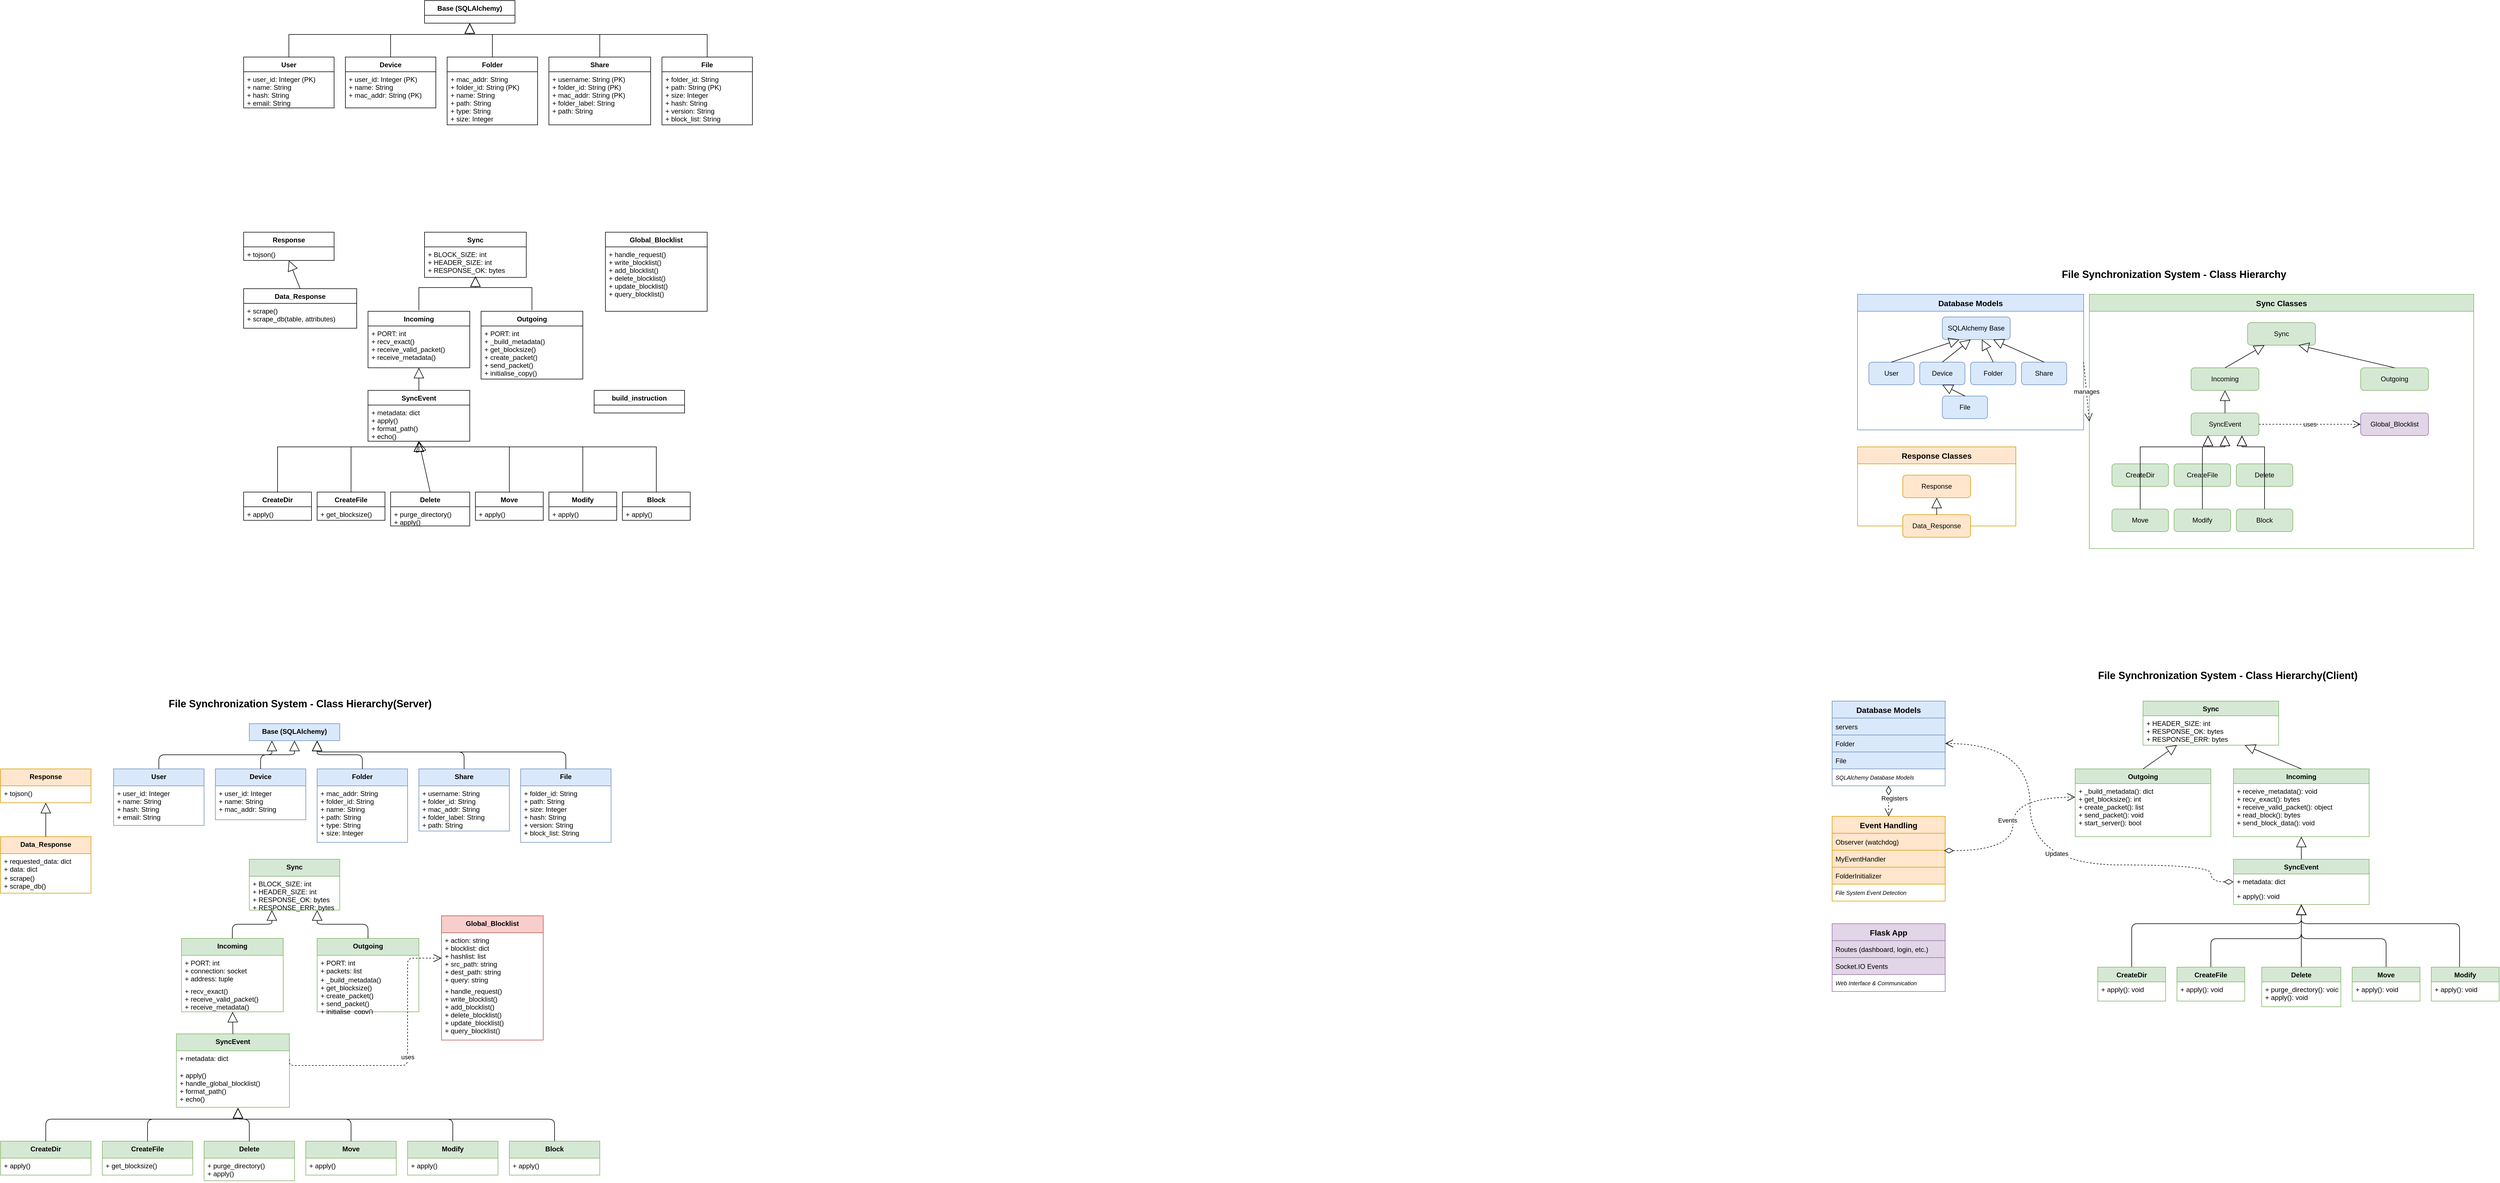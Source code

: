 <mxfile version="26.2.2">
  <diagram name="Class Hierarchy" id="gnlYwSWEAwLcPnURhKuI">
    <mxGraphModel dx="7382" dy="4348" grid="1" gridSize="10" guides="1" tooltips="1" connect="1" arrows="1" fold="1" page="1" pageScale="1" pageWidth="850" pageHeight="1100" math="0" shadow="0">
      <root>
        <mxCell id="0" />
        <mxCell id="1" parent="0" />
        <mxCell id="fLYrhC2L8yTbwz7WDqbv-1" value="Base (SQLAlchemy)" style="swimlane;fontStyle=1;align=center;verticalAlign=top;childLayout=stackLayout;horizontal=1;startSize=26;horizontalStack=0;resizeParent=1;resizeParentMax=0;resizeLast=0;collapsible=1;marginBottom=0;" parent="1" vertex="1">
          <mxGeometry x="440" y="-110" width="160" height="40" as="geometry" />
        </mxCell>
        <mxCell id="fLYrhC2L8yTbwz7WDqbv-2" value="User" style="swimlane;fontStyle=1;align=center;verticalAlign=top;childLayout=stackLayout;horizontal=1;startSize=26;horizontalStack=0;resizeParent=1;resizeParentMax=0;resizeLast=0;collapsible=1;marginBottom=0;" parent="1" vertex="1">
          <mxGeometry x="120" y="-10" width="160" height="90" as="geometry" />
        </mxCell>
        <mxCell id="fLYrhC2L8yTbwz7WDqbv-3" value="+ user_id: Integer (PK)&#xa;+ name: String&#xa;+ hash: String&#xa;+ email: String" style="text;strokeColor=none;fillColor=none;align=left;verticalAlign=top;spacingLeft=4;spacingRight=4;overflow=hidden;rotatable=0;points=[[0,0.5],[1,0.5]];portConstraint=eastwest;" parent="fLYrhC2L8yTbwz7WDqbv-2" vertex="1">
          <mxGeometry y="26" width="160" height="64" as="geometry" />
        </mxCell>
        <mxCell id="fLYrhC2L8yTbwz7WDqbv-4" value="Device" style="swimlane;fontStyle=1;align=center;verticalAlign=top;childLayout=stackLayout;horizontal=1;startSize=26;horizontalStack=0;resizeParent=1;resizeParentMax=0;resizeLast=0;collapsible=1;marginBottom=0;" parent="1" vertex="1">
          <mxGeometry x="300" y="-10" width="160" height="90" as="geometry" />
        </mxCell>
        <mxCell id="fLYrhC2L8yTbwz7WDqbv-5" value="+ user_id: Integer (PK)&#xa;+ name: String&#xa;+ mac_addr: String (PK)" style="text;strokeColor=none;fillColor=none;align=left;verticalAlign=top;spacingLeft=4;spacingRight=4;overflow=hidden;rotatable=0;points=[[0,0.5],[1,0.5]];portConstraint=eastwest;" parent="fLYrhC2L8yTbwz7WDqbv-4" vertex="1">
          <mxGeometry y="26" width="160" height="64" as="geometry" />
        </mxCell>
        <mxCell id="fLYrhC2L8yTbwz7WDqbv-6" value="Folder" style="swimlane;fontStyle=1;align=center;verticalAlign=top;childLayout=stackLayout;horizontal=1;startSize=26;horizontalStack=0;resizeParent=1;resizeParentMax=0;resizeLast=0;collapsible=1;marginBottom=0;" parent="1" vertex="1">
          <mxGeometry x="480" y="-10" width="160" height="120" as="geometry" />
        </mxCell>
        <mxCell id="fLYrhC2L8yTbwz7WDqbv-7" value="+ mac_addr: String&#xa;+ folder_id: String (PK)&#xa;+ name: String&#xa;+ path: String&#xa;+ type: String&#xa;+ size: Integer" style="text;strokeColor=none;fillColor=none;align=left;verticalAlign=top;spacingLeft=4;spacingRight=4;overflow=hidden;rotatable=0;points=[[0,0.5],[1,0.5]];portConstraint=eastwest;" parent="fLYrhC2L8yTbwz7WDqbv-6" vertex="1">
          <mxGeometry y="26" width="160" height="94" as="geometry" />
        </mxCell>
        <mxCell id="fLYrhC2L8yTbwz7WDqbv-8" value="Share" style="swimlane;fontStyle=1;align=center;verticalAlign=top;childLayout=stackLayout;horizontal=1;startSize=26;horizontalStack=0;resizeParent=1;resizeParentMax=0;resizeLast=0;collapsible=1;marginBottom=0;" parent="1" vertex="1">
          <mxGeometry x="660" y="-10" width="180" height="120" as="geometry" />
        </mxCell>
        <mxCell id="fLYrhC2L8yTbwz7WDqbv-9" value="+ username: String (PK)&#xa;+ folder_id: String (PK)&#xa;+ mac_addr: String (PK)&#xa;+ folder_label: String&#xa;+ path: String" style="text;strokeColor=none;fillColor=none;align=left;verticalAlign=top;spacingLeft=4;spacingRight=4;overflow=hidden;rotatable=0;points=[[0,0.5],[1,0.5]];portConstraint=eastwest;" parent="fLYrhC2L8yTbwz7WDqbv-8" vertex="1">
          <mxGeometry y="26" width="180" height="94" as="geometry" />
        </mxCell>
        <mxCell id="fLYrhC2L8yTbwz7WDqbv-10" value="File" style="swimlane;fontStyle=1;align=center;verticalAlign=top;childLayout=stackLayout;horizontal=1;startSize=26;horizontalStack=0;resizeParent=1;resizeParentMax=0;resizeLast=0;collapsible=1;marginBottom=0;" parent="1" vertex="1">
          <mxGeometry x="860" y="-10" width="160" height="120" as="geometry" />
        </mxCell>
        <mxCell id="fLYrhC2L8yTbwz7WDqbv-11" value="+ folder_id: String&#xa;+ path: String (PK)&#xa;+ size: Integer&#xa;+ hash: String&#xa;+ version: String&#xa;+ block_list: String" style="text;strokeColor=none;fillColor=none;align=left;verticalAlign=top;spacingLeft=4;spacingRight=4;overflow=hidden;rotatable=0;points=[[0,0.5],[1,0.5]];portConstraint=eastwest;" parent="fLYrhC2L8yTbwz7WDqbv-10" vertex="1">
          <mxGeometry y="26" width="160" height="94" as="geometry" />
        </mxCell>
        <mxCell id="fLYrhC2L8yTbwz7WDqbv-12" value="Response" style="swimlane;fontStyle=1;align=center;verticalAlign=top;childLayout=stackLayout;horizontal=1;startSize=26;horizontalStack=0;resizeParent=1;resizeParentMax=0;resizeLast=0;collapsible=1;marginBottom=0;" parent="1" vertex="1">
          <mxGeometry x="120" y="300" width="160" height="50" as="geometry" />
        </mxCell>
        <mxCell id="fLYrhC2L8yTbwz7WDqbv-13" value="+ tojson()" style="text;strokeColor=none;fillColor=none;align=left;verticalAlign=top;spacingLeft=4;spacingRight=4;overflow=hidden;rotatable=0;points=[[0,0.5],[1,0.5]];portConstraint=eastwest;" parent="fLYrhC2L8yTbwz7WDqbv-12" vertex="1">
          <mxGeometry y="26" width="160" height="24" as="geometry" />
        </mxCell>
        <mxCell id="fLYrhC2L8yTbwz7WDqbv-14" value="Data_Response" style="swimlane;fontStyle=1;align=center;verticalAlign=top;childLayout=stackLayout;horizontal=1;startSize=26;horizontalStack=0;resizeParent=1;resizeParentMax=0;resizeLast=0;collapsible=1;marginBottom=0;" parent="1" vertex="1">
          <mxGeometry x="120" y="400" width="200" height="70" as="geometry" />
        </mxCell>
        <mxCell id="fLYrhC2L8yTbwz7WDqbv-15" value="+ scrape()&#xa;+ scrape_db(table, attributes)" style="text;strokeColor=none;fillColor=none;align=left;verticalAlign=top;spacingLeft=4;spacingRight=4;overflow=hidden;rotatable=0;points=[[0,0.5],[1,0.5]];portConstraint=eastwest;" parent="fLYrhC2L8yTbwz7WDqbv-14" vertex="1">
          <mxGeometry y="26" width="200" height="44" as="geometry" />
        </mxCell>
        <mxCell id="fLYrhC2L8yTbwz7WDqbv-16" value="Sync" style="swimlane;fontStyle=1;align=center;verticalAlign=top;childLayout=stackLayout;horizontal=1;startSize=26;horizontalStack=0;resizeParent=1;resizeParentMax=0;resizeLast=0;collapsible=1;marginBottom=0;" parent="1" vertex="1">
          <mxGeometry x="440" y="300" width="180" height="80" as="geometry" />
        </mxCell>
        <mxCell id="fLYrhC2L8yTbwz7WDqbv-17" value="+ BLOCK_SIZE: int&#xa;+ HEADER_SIZE: int&#xa;+ RESPONSE_OK: bytes" style="text;strokeColor=none;fillColor=none;align=left;verticalAlign=top;spacingLeft=4;spacingRight=4;overflow=hidden;rotatable=0;points=[[0,0.5],[1,0.5]];portConstraint=eastwest;" parent="fLYrhC2L8yTbwz7WDqbv-16" vertex="1">
          <mxGeometry y="26" width="180" height="54" as="geometry" />
        </mxCell>
        <mxCell id="fLYrhC2L8yTbwz7WDqbv-18" value="Incoming" style="swimlane;fontStyle=1;align=center;verticalAlign=top;childLayout=stackLayout;horizontal=1;startSize=26;horizontalStack=0;resizeParent=1;resizeParentMax=0;resizeLast=0;collapsible=1;marginBottom=0;" parent="1" vertex="1">
          <mxGeometry x="340" y="440" width="180" height="100" as="geometry" />
        </mxCell>
        <mxCell id="fLYrhC2L8yTbwz7WDqbv-19" value="+ PORT: int&#xa;+ recv_exact()&#xa;+ receive_valid_packet()&#xa;+ receive_metadata()" style="text;strokeColor=none;fillColor=none;align=left;verticalAlign=top;spacingLeft=4;spacingRight=4;overflow=hidden;rotatable=0;points=[[0,0.5],[1,0.5]];portConstraint=eastwest;" parent="fLYrhC2L8yTbwz7WDqbv-18" vertex="1">
          <mxGeometry y="26" width="180" height="74" as="geometry" />
        </mxCell>
        <mxCell id="fLYrhC2L8yTbwz7WDqbv-20" value="Outgoing" style="swimlane;fontStyle=1;align=center;verticalAlign=top;childLayout=stackLayout;horizontal=1;startSize=26;horizontalStack=0;resizeParent=1;resizeParentMax=0;resizeLast=0;collapsible=1;marginBottom=0;" parent="1" vertex="1">
          <mxGeometry x="540" y="440" width="180" height="120" as="geometry" />
        </mxCell>
        <mxCell id="fLYrhC2L8yTbwz7WDqbv-21" value="+ PORT: int&#xa;+ _build_metadata()&#xa;+ get_blocksize()&#xa;+ create_packet()&#xa;+ send_packet()&#xa;+ initialise_copy()" style="text;strokeColor=none;fillColor=none;align=left;verticalAlign=top;spacingLeft=4;spacingRight=4;overflow=hidden;rotatable=0;points=[[0,0.5],[1,0.5]];portConstraint=eastwest;" parent="fLYrhC2L8yTbwz7WDqbv-20" vertex="1">
          <mxGeometry y="26" width="180" height="94" as="geometry" />
        </mxCell>
        <mxCell id="fLYrhC2L8yTbwz7WDqbv-22" value="SyncEvent" style="swimlane;fontStyle=1;align=center;verticalAlign=top;childLayout=stackLayout;horizontal=1;startSize=26;horizontalStack=0;resizeParent=1;resizeParentMax=0;resizeLast=0;collapsible=1;marginBottom=0;" parent="1" vertex="1">
          <mxGeometry x="340" y="580" width="180" height="90" as="geometry" />
        </mxCell>
        <mxCell id="fLYrhC2L8yTbwz7WDqbv-23" value="+ metadata: dict&#xa;+ apply()&#xa;+ format_path()&#xa;+ echo()" style="text;strokeColor=none;fillColor=none;align=left;verticalAlign=top;spacingLeft=4;spacingRight=4;overflow=hidden;rotatable=0;points=[[0,0.5],[1,0.5]];portConstraint=eastwest;" parent="fLYrhC2L8yTbwz7WDqbv-22" vertex="1">
          <mxGeometry y="26" width="180" height="64" as="geometry" />
        </mxCell>
        <mxCell id="fLYrhC2L8yTbwz7WDqbv-24" value="CreateDir" style="swimlane;fontStyle=1;align=center;verticalAlign=top;childLayout=stackLayout;horizontal=1;startSize=26;horizontalStack=0;resizeParent=1;resizeParentMax=0;resizeLast=0;collapsible=1;marginBottom=0;" parent="1" vertex="1">
          <mxGeometry x="120" y="760" width="120" height="50" as="geometry" />
        </mxCell>
        <mxCell id="fLYrhC2L8yTbwz7WDqbv-25" value="+ apply()" style="text;strokeColor=none;fillColor=none;align=left;verticalAlign=top;spacingLeft=4;spacingRight=4;overflow=hidden;rotatable=0;points=[[0,0.5],[1,0.5]];portConstraint=eastwest;" parent="fLYrhC2L8yTbwz7WDqbv-24" vertex="1">
          <mxGeometry y="26" width="120" height="24" as="geometry" />
        </mxCell>
        <mxCell id="fLYrhC2L8yTbwz7WDqbv-26" value="CreateFile" style="swimlane;fontStyle=1;align=center;verticalAlign=top;childLayout=stackLayout;horizontal=1;startSize=26;horizontalStack=0;resizeParent=1;resizeParentMax=0;resizeLast=0;collapsible=1;marginBottom=0;" parent="1" vertex="1">
          <mxGeometry x="250" y="760" width="120" height="50" as="geometry" />
        </mxCell>
        <mxCell id="fLYrhC2L8yTbwz7WDqbv-27" value="+ get_blocksize()" style="text;strokeColor=none;fillColor=none;align=left;verticalAlign=top;spacingLeft=4;spacingRight=4;overflow=hidden;rotatable=0;points=[[0,0.5],[1,0.5]];portConstraint=eastwest;" parent="fLYrhC2L8yTbwz7WDqbv-26" vertex="1">
          <mxGeometry y="26" width="120" height="24" as="geometry" />
        </mxCell>
        <mxCell id="fLYrhC2L8yTbwz7WDqbv-28" value="Delete" style="swimlane;fontStyle=1;align=center;verticalAlign=top;childLayout=stackLayout;horizontal=1;startSize=26;horizontalStack=0;resizeParent=1;resizeParentMax=0;resizeLast=0;collapsible=1;marginBottom=0;" parent="1" vertex="1">
          <mxGeometry x="380" y="760" width="140" height="60" as="geometry" />
        </mxCell>
        <mxCell id="fLYrhC2L8yTbwz7WDqbv-29" value="+ purge_directory()&#xa;+ apply()" style="text;strokeColor=none;fillColor=none;align=left;verticalAlign=top;spacingLeft=4;spacingRight=4;overflow=hidden;rotatable=0;points=[[0,0.5],[1,0.5]];portConstraint=eastwest;" parent="fLYrhC2L8yTbwz7WDqbv-28" vertex="1">
          <mxGeometry y="26" width="140" height="34" as="geometry" />
        </mxCell>
        <mxCell id="fLYrhC2L8yTbwz7WDqbv-30" value="Move" style="swimlane;fontStyle=1;align=center;verticalAlign=top;childLayout=stackLayout;horizontal=1;startSize=26;horizontalStack=0;resizeParent=1;resizeParentMax=0;resizeLast=0;collapsible=1;marginBottom=0;" parent="1" vertex="1">
          <mxGeometry x="530" y="760" width="120" height="50" as="geometry" />
        </mxCell>
        <mxCell id="fLYrhC2L8yTbwz7WDqbv-31" value="+ apply()" style="text;strokeColor=none;fillColor=none;align=left;verticalAlign=top;spacingLeft=4;spacingRight=4;overflow=hidden;rotatable=0;points=[[0,0.5],[1,0.5]];portConstraint=eastwest;" parent="fLYrhC2L8yTbwz7WDqbv-30" vertex="1">
          <mxGeometry y="26" width="120" height="24" as="geometry" />
        </mxCell>
        <mxCell id="fLYrhC2L8yTbwz7WDqbv-32" value="Modify" style="swimlane;fontStyle=1;align=center;verticalAlign=top;childLayout=stackLayout;horizontal=1;startSize=26;horizontalStack=0;resizeParent=1;resizeParentMax=0;resizeLast=0;collapsible=1;marginBottom=0;" parent="1" vertex="1">
          <mxGeometry x="660" y="760" width="120" height="50" as="geometry" />
        </mxCell>
        <mxCell id="fLYrhC2L8yTbwz7WDqbv-33" value="+ apply()" style="text;strokeColor=none;fillColor=none;align=left;verticalAlign=top;spacingLeft=4;spacingRight=4;overflow=hidden;rotatable=0;points=[[0,0.5],[1,0.5]];portConstraint=eastwest;" parent="fLYrhC2L8yTbwz7WDqbv-32" vertex="1">
          <mxGeometry y="26" width="120" height="24" as="geometry" />
        </mxCell>
        <mxCell id="fLYrhC2L8yTbwz7WDqbv-34" value="Block" style="swimlane;fontStyle=1;align=center;verticalAlign=top;childLayout=stackLayout;horizontal=1;startSize=26;horizontalStack=0;resizeParent=1;resizeParentMax=0;resizeLast=0;collapsible=1;marginBottom=0;" parent="1" vertex="1">
          <mxGeometry x="790" y="760" width="120" height="50" as="geometry" />
        </mxCell>
        <mxCell id="fLYrhC2L8yTbwz7WDqbv-35" value="+ apply()" style="text;strokeColor=none;fillColor=none;align=left;verticalAlign=top;spacingLeft=4;spacingRight=4;overflow=hidden;rotatable=0;points=[[0,0.5],[1,0.5]];portConstraint=eastwest;" parent="fLYrhC2L8yTbwz7WDqbv-34" vertex="1">
          <mxGeometry y="26" width="120" height="24" as="geometry" />
        </mxCell>
        <mxCell id="fLYrhC2L8yTbwz7WDqbv-36" value="Global_Blocklist" style="swimlane;fontStyle=1;align=center;verticalAlign=top;childLayout=stackLayout;horizontal=1;startSize=26;horizontalStack=0;resizeParent=1;resizeParentMax=0;resizeLast=0;collapsible=1;marginBottom=0;" parent="1" vertex="1">
          <mxGeometry x="760" y="300" width="180" height="140" as="geometry" />
        </mxCell>
        <mxCell id="fLYrhC2L8yTbwz7WDqbv-37" value="+ handle_request()&#xa;+ write_blocklist()&#xa;+ add_blocklist()&#xa;+ delete_blocklist()&#xa;+ update_blocklist()&#xa;+ query_blocklist()" style="text;strokeColor=none;fillColor=none;align=left;verticalAlign=top;spacingLeft=4;spacingRight=4;overflow=hidden;rotatable=0;points=[[0,0.5],[1,0.5]];portConstraint=eastwest;" parent="fLYrhC2L8yTbwz7WDqbv-36" vertex="1">
          <mxGeometry y="26" width="180" height="114" as="geometry" />
        </mxCell>
        <mxCell id="fLYrhC2L8yTbwz7WDqbv-38" value="build_instruction" style="swimlane;fontStyle=1;align=center;verticalAlign=top;childLayout=stackLayout;horizontal=1;startSize=26;horizontalStack=0;resizeParent=1;resizeParentMax=0;resizeLast=0;collapsible=1;marginBottom=0;" parent="1" vertex="1">
          <mxGeometry x="740" y="580" width="160" height="40" as="geometry" />
        </mxCell>
        <mxCell id="fLYrhC2L8yTbwz7WDqbv-39" value="" style="endArrow=block;endSize=16;endFill=0;html=1;rounded=0;exitX=0.5;exitY=0;exitDx=0;exitDy=0;entryX=0.5;entryY=1;entryDx=0;entryDy=0;" parent="1" source="fLYrhC2L8yTbwz7WDqbv-2" target="fLYrhC2L8yTbwz7WDqbv-1" edge="1">
          <mxGeometry width="160" relative="1" as="geometry">
            <mxPoint x="200" y="-10" as="sourcePoint" />
            <mxPoint x="360" y="-10" as="targetPoint" />
            <Array as="points">
              <mxPoint x="200" y="-50" />
              <mxPoint x="520" y="-50" />
            </Array>
          </mxGeometry>
        </mxCell>
        <mxCell id="fLYrhC2L8yTbwz7WDqbv-40" value="" style="endArrow=block;endSize=16;endFill=0;html=1;rounded=0;exitX=0.5;exitY=0;exitDx=0;exitDy=0;" parent="1" source="fLYrhC2L8yTbwz7WDqbv-4" edge="1">
          <mxGeometry width="160" relative="1" as="geometry">
            <mxPoint x="380" y="-10" as="sourcePoint" />
            <mxPoint x="520" y="-70" as="targetPoint" />
            <Array as="points">
              <mxPoint x="380" y="-50" />
              <mxPoint x="520" y="-50" />
            </Array>
          </mxGeometry>
        </mxCell>
        <mxCell id="fLYrhC2L8yTbwz7WDqbv-41" value="" style="endArrow=block;endSize=16;endFill=0;html=1;rounded=0;exitX=0.5;exitY=0;exitDx=0;exitDy=0;" parent="1" source="fLYrhC2L8yTbwz7WDqbv-6" edge="1">
          <mxGeometry width="160" relative="1" as="geometry">
            <mxPoint x="550" y="-10" as="sourcePoint" />
            <mxPoint x="520" y="-70" as="targetPoint" />
            <Array as="points">
              <mxPoint x="560" y="-50" />
              <mxPoint x="520" y="-50" />
            </Array>
          </mxGeometry>
        </mxCell>
        <mxCell id="fLYrhC2L8yTbwz7WDqbv-42" value="" style="endArrow=block;endSize=16;endFill=0;html=1;rounded=0;exitX=0.5;exitY=0;exitDx=0;exitDy=0;" parent="1" source="fLYrhC2L8yTbwz7WDqbv-8" edge="1">
          <mxGeometry width="160" relative="1" as="geometry">
            <mxPoint x="750" y="-10" as="sourcePoint" />
            <mxPoint x="520" y="-70" as="targetPoint" />
            <Array as="points">
              <mxPoint x="750" y="-50" />
              <mxPoint x="520" y="-50" />
            </Array>
          </mxGeometry>
        </mxCell>
        <mxCell id="fLYrhC2L8yTbwz7WDqbv-43" value="" style="endArrow=block;endSize=16;endFill=0;html=1;rounded=0;exitX=0.5;exitY=0;exitDx=0;exitDy=0;" parent="1" source="fLYrhC2L8yTbwz7WDqbv-10" edge="1">
          <mxGeometry width="160" relative="1" as="geometry">
            <mxPoint x="940" y="-10" as="sourcePoint" />
            <mxPoint x="520" y="-70" as="targetPoint" />
            <Array as="points">
              <mxPoint x="940" y="-50" />
              <mxPoint x="520" y="-50" />
            </Array>
          </mxGeometry>
        </mxCell>
        <mxCell id="fLYrhC2L8yTbwz7WDqbv-44" value="" style="endArrow=block;endSize=16;endFill=0;html=1;rounded=0;exitX=0.5;exitY=0;exitDx=0;exitDy=0;entryX=0.5;entryY=1;entryDx=0;entryDy=0;" parent="1" source="fLYrhC2L8yTbwz7WDqbv-14" target="fLYrhC2L8yTbwz7WDqbv-12" edge="1">
          <mxGeometry width="160" relative="1" as="geometry">
            <mxPoint x="220" y="400" as="sourcePoint" />
            <mxPoint x="380" y="400" as="targetPoint" />
          </mxGeometry>
        </mxCell>
        <mxCell id="fLYrhC2L8yTbwz7WDqbv-45" value="" style="endArrow=block;endSize=16;endFill=0;html=1;rounded=0;exitX=0.5;exitY=0;exitDx=0;exitDy=0;entryX=0.5;entryY=1;entryDx=0;entryDy=0;entryPerimeter=0;" parent="1" edge="1">
          <mxGeometry width="160" relative="1" as="geometry">
            <mxPoint x="430" y="438" as="sourcePoint" />
            <mxPoint x="530" y="378" as="targetPoint" />
            <Array as="points">
              <mxPoint x="430" y="398" />
              <mxPoint x="530" y="398" />
            </Array>
          </mxGeometry>
        </mxCell>
        <mxCell id="fLYrhC2L8yTbwz7WDqbv-46" value="" style="endArrow=block;endSize=16;endFill=0;html=1;rounded=0;exitX=0.5;exitY=0;exitDx=0;exitDy=0;" parent="1" edge="1">
          <mxGeometry width="160" relative="1" as="geometry">
            <mxPoint x="630" y="438" as="sourcePoint" />
            <mxPoint x="530" y="378" as="targetPoint" />
            <Array as="points">
              <mxPoint x="630" y="398" />
              <mxPoint x="530" y="398" />
            </Array>
          </mxGeometry>
        </mxCell>
        <mxCell id="fLYrhC2L8yTbwz7WDqbv-47" value="" style="endArrow=block;endSize=16;endFill=0;html=1;rounded=0;exitX=0.5;exitY=0;exitDx=0;exitDy=0;entryX=0.5;entryY=1;entryDx=0;entryDy=0;" parent="1" source="fLYrhC2L8yTbwz7WDqbv-22" target="fLYrhC2L8yTbwz7WDqbv-18" edge="1">
          <mxGeometry width="160" relative="1" as="geometry">
            <mxPoint x="430" y="580" as="sourcePoint" />
            <mxPoint x="590" y="580" as="targetPoint" />
          </mxGeometry>
        </mxCell>
        <mxCell id="fLYrhC2L8yTbwz7WDqbv-48" value="" style="endArrow=block;endSize=16;endFill=0;html=1;rounded=0;exitX=0.5;exitY=0;exitDx=0;exitDy=0;entryX=0.5;entryY=1;entryDx=0;entryDy=0;" parent="1" source="fLYrhC2L8yTbwz7WDqbv-24" target="fLYrhC2L8yTbwz7WDqbv-22" edge="1">
          <mxGeometry width="160" relative="1" as="geometry">
            <mxPoint x="180" y="700" as="sourcePoint" />
            <mxPoint x="340" y="700" as="targetPoint" />
            <Array as="points">
              <mxPoint x="180" y="680" />
              <mxPoint x="430" y="680" />
            </Array>
          </mxGeometry>
        </mxCell>
        <mxCell id="fLYrhC2L8yTbwz7WDqbv-49" value="" style="endArrow=block;endSize=16;endFill=0;html=1;rounded=0;exitX=0.5;exitY=0;exitDx=0;exitDy=0;" parent="1" source="fLYrhC2L8yTbwz7WDqbv-26" edge="1">
          <mxGeometry width="160" relative="1" as="geometry">
            <mxPoint x="310" y="700" as="sourcePoint" />
            <mxPoint x="430" y="670" as="targetPoint" />
            <Array as="points">
              <mxPoint x="310" y="680" />
              <mxPoint x="430" y="680" />
            </Array>
          </mxGeometry>
        </mxCell>
        <mxCell id="fLYrhC2L8yTbwz7WDqbv-50" value="" style="endArrow=block;endSize=16;endFill=0;html=1;rounded=0;exitX=0.5;exitY=0;exitDx=0;exitDy=0;entryX=0.5;entryY=1;entryDx=0;entryDy=0;" parent="1" source="fLYrhC2L8yTbwz7WDqbv-28" target="fLYrhC2L8yTbwz7WDqbv-22" edge="1">
          <mxGeometry width="160" relative="1" as="geometry">
            <mxPoint x="450" y="700" as="sourcePoint" />
            <mxPoint x="610" y="700" as="targetPoint" />
          </mxGeometry>
        </mxCell>
        <mxCell id="fLYrhC2L8yTbwz7WDqbv-51" value="" style="endArrow=block;endSize=16;endFill=0;html=1;rounded=0;exitX=0.5;exitY=0;exitDx=0;exitDy=0;" parent="1" source="fLYrhC2L8yTbwz7WDqbv-30" edge="1">
          <mxGeometry width="160" relative="1" as="geometry">
            <mxPoint x="590" y="700" as="sourcePoint" />
            <mxPoint x="430" y="670" as="targetPoint" />
            <Array as="points">
              <mxPoint x="590" y="680" />
              <mxPoint x="430" y="680" />
            </Array>
          </mxGeometry>
        </mxCell>
        <mxCell id="fLYrhC2L8yTbwz7WDqbv-52" value="" style="endArrow=block;endSize=16;endFill=0;html=1;rounded=0;exitX=0.5;exitY=0;exitDx=0;exitDy=0;" parent="1" source="fLYrhC2L8yTbwz7WDqbv-32" edge="1">
          <mxGeometry width="160" relative="1" as="geometry">
            <mxPoint x="720" y="700" as="sourcePoint" />
            <mxPoint x="430" y="670" as="targetPoint" />
            <Array as="points">
              <mxPoint x="720" y="680" />
              <mxPoint x="430" y="680" />
            </Array>
          </mxGeometry>
        </mxCell>
        <mxCell id="fLYrhC2L8yTbwz7WDqbv-53" value="" style="endArrow=block;endSize=16;endFill=0;html=1;rounded=0;exitX=0.5;exitY=0;exitDx=0;exitDy=0;" parent="1" source="fLYrhC2L8yTbwz7WDqbv-34" edge="1">
          <mxGeometry width="160" relative="1" as="geometry">
            <mxPoint x="850" y="700" as="sourcePoint" />
            <mxPoint x="430" y="670" as="targetPoint" />
            <Array as="points">
              <mxPoint x="850" y="680" />
              <mxPoint x="430" y="680" />
            </Array>
          </mxGeometry>
        </mxCell>
        <mxCell id="fLYrhC2L8yTbwz7WDqbv-54" value="File Synchronization System - Class Hierarchy" style="text;html=1;strokeColor=none;fillColor=none;align=center;verticalAlign=middle;whiteSpace=wrap;rounded=0;fontSize=18;fontStyle=1" parent="1" vertex="1">
          <mxGeometry x="3235" y="360" width="600" height="30" as="geometry" />
        </mxCell>
        <mxCell id="fLYrhC2L8yTbwz7WDqbv-55" value="Database Models" style="shape=swimlane;startSize=30;horizontal=1;containerType=tree;fontSize=14;fontStyle=1;fillColor=#dae8fc;strokeColor=#6c8ebf;" parent="1" vertex="1">
          <mxGeometry x="2975" y="410" width="400" height="240" as="geometry" />
        </mxCell>
        <mxCell id="fLYrhC2L8yTbwz7WDqbv-56" value="SQLAlchemy Base" style="rounded=1;whiteSpace=wrap;html=1;fontSize=12;fillColor=#dae8fc;strokeColor=#6c8ebf;" parent="fLYrhC2L8yTbwz7WDqbv-55" vertex="1">
          <mxGeometry x="150" y="40" width="120" height="40" as="geometry" />
        </mxCell>
        <mxCell id="fLYrhC2L8yTbwz7WDqbv-57" value="User" style="rounded=1;whiteSpace=wrap;html=1;fontSize=12;fillColor=#dae8fc;strokeColor=#6c8ebf;align=center;" parent="fLYrhC2L8yTbwz7WDqbv-55" vertex="1">
          <mxGeometry x="20" y="120" width="80" height="40" as="geometry" />
        </mxCell>
        <mxCell id="fLYrhC2L8yTbwz7WDqbv-58" value="Device" style="rounded=1;whiteSpace=wrap;html=1;fontSize=12;fillColor=#dae8fc;strokeColor=#6c8ebf;align=center;" parent="fLYrhC2L8yTbwz7WDqbv-55" vertex="1">
          <mxGeometry x="110" y="120" width="80" height="40" as="geometry" />
        </mxCell>
        <mxCell id="fLYrhC2L8yTbwz7WDqbv-59" value="Folder" style="rounded=1;whiteSpace=wrap;html=1;fontSize=12;fillColor=#dae8fc;strokeColor=#6c8ebf;align=center;" parent="fLYrhC2L8yTbwz7WDqbv-55" vertex="1">
          <mxGeometry x="200" y="120" width="80" height="40" as="geometry" />
        </mxCell>
        <mxCell id="fLYrhC2L8yTbwz7WDqbv-60" value="Share" style="rounded=1;whiteSpace=wrap;html=1;fontSize=12;fillColor=#dae8fc;strokeColor=#6c8ebf;align=center;" parent="fLYrhC2L8yTbwz7WDqbv-55" vertex="1">
          <mxGeometry x="290" y="120" width="80" height="40" as="geometry" />
        </mxCell>
        <mxCell id="fLYrhC2L8yTbwz7WDqbv-61" value="File" style="rounded=1;whiteSpace=wrap;html=1;fontSize=12;fillColor=#dae8fc;strokeColor=#6c8ebf;align=center;" parent="fLYrhC2L8yTbwz7WDqbv-55" vertex="1">
          <mxGeometry x="150" y="180" width="80" height="40" as="geometry" />
        </mxCell>
        <mxCell id="fLYrhC2L8yTbwz7WDqbv-62" value="" style="endArrow=block;endSize=16;endFill=0;html=1;rounded=0;exitX=0.5;exitY=0;exitDx=0;exitDy=0;entryX=0.25;entryY=1;entryDx=0;entryDy=0;" parent="fLYrhC2L8yTbwz7WDqbv-55" source="fLYrhC2L8yTbwz7WDqbv-57" target="fLYrhC2L8yTbwz7WDqbv-56" edge="1">
          <mxGeometry width="160" relative="1" as="geometry">
            <mxPoint x="200" y="150" as="sourcePoint" />
            <mxPoint x="360" y="150" as="targetPoint" />
          </mxGeometry>
        </mxCell>
        <mxCell id="fLYrhC2L8yTbwz7WDqbv-63" value="" style="endArrow=block;endSize=16;endFill=0;html=1;rounded=0;exitX=0.5;exitY=0;exitDx=0;exitDy=0;entryX=0.417;entryY=1;entryDx=0;entryDy=0;entryPerimeter=0;" parent="fLYrhC2L8yTbwz7WDqbv-55" source="fLYrhC2L8yTbwz7WDqbv-58" target="fLYrhC2L8yTbwz7WDqbv-56" edge="1">
          <mxGeometry width="160" relative="1" as="geometry">
            <mxPoint x="70" y="130" as="sourcePoint" />
            <mxPoint x="190" y="90" as="targetPoint" />
          </mxGeometry>
        </mxCell>
        <mxCell id="fLYrhC2L8yTbwz7WDqbv-64" value="" style="endArrow=block;endSize=16;endFill=0;html=1;rounded=0;exitX=0.5;exitY=0;exitDx=0;exitDy=0;entryX=0.583;entryY=1;entryDx=0;entryDy=0;entryPerimeter=0;" parent="fLYrhC2L8yTbwz7WDqbv-55" source="fLYrhC2L8yTbwz7WDqbv-59" target="fLYrhC2L8yTbwz7WDqbv-56" edge="1">
          <mxGeometry width="160" relative="1" as="geometry">
            <mxPoint x="160" y="130" as="sourcePoint" />
            <mxPoint x="210" y="90" as="targetPoint" />
          </mxGeometry>
        </mxCell>
        <mxCell id="fLYrhC2L8yTbwz7WDqbv-65" value="" style="endArrow=block;endSize=16;endFill=0;html=1;rounded=0;exitX=0.5;exitY=0;exitDx=0;exitDy=0;entryX=0.75;entryY=1;entryDx=0;entryDy=0;" parent="fLYrhC2L8yTbwz7WDqbv-55" source="fLYrhC2L8yTbwz7WDqbv-60" target="fLYrhC2L8yTbwz7WDqbv-56" edge="1">
          <mxGeometry width="160" relative="1" as="geometry">
            <mxPoint x="250" y="130" as="sourcePoint" />
            <mxPoint x="230" y="90" as="targetPoint" />
          </mxGeometry>
        </mxCell>
        <mxCell id="fLYrhC2L8yTbwz7WDqbv-66" value="" style="endArrow=block;endSize=16;endFill=0;html=1;rounded=0;exitX=0.5;exitY=0;exitDx=0;exitDy=0;entryX=0.5;entryY=1;entryDx=0;entryDy=0;" parent="fLYrhC2L8yTbwz7WDqbv-55" source="fLYrhC2L8yTbwz7WDqbv-61" target="fLYrhC2L8yTbwz7WDqbv-58" edge="1">
          <mxGeometry width="160" relative="1" as="geometry">
            <mxPoint x="340" y="130" as="sourcePoint" />
            <mxPoint x="250" y="90" as="targetPoint" />
          </mxGeometry>
        </mxCell>
        <mxCell id="fLYrhC2L8yTbwz7WDqbv-67" value="Response Classes" style="shape=swimlane;startSize=30;horizontal=1;containerType=tree;fontSize=14;fontStyle=1;fillColor=#ffe6cc;strokeColor=#d79b00;" parent="1" vertex="1">
          <mxGeometry x="2975" y="680" width="280" height="140" as="geometry" />
        </mxCell>
        <mxCell id="fLYrhC2L8yTbwz7WDqbv-68" value="Response" style="rounded=1;whiteSpace=wrap;html=1;fontSize=12;fillColor=#ffe6cc;strokeColor=#d79b00;" parent="fLYrhC2L8yTbwz7WDqbv-67" vertex="1">
          <mxGeometry x="80" y="50" width="120" height="40" as="geometry" />
        </mxCell>
        <mxCell id="fLYrhC2L8yTbwz7WDqbv-69" value="Data_Response" style="rounded=1;whiteSpace=wrap;html=1;fontSize=12;fillColor=#ffe6cc;strokeColor=#d79b00;" parent="fLYrhC2L8yTbwz7WDqbv-67" vertex="1">
          <mxGeometry x="80" y="120" width="120" height="40" as="geometry" />
        </mxCell>
        <mxCell id="fLYrhC2L8yTbwz7WDqbv-70" value="" style="endArrow=block;endSize=16;endFill=0;html=1;rounded=0;exitX=0.5;exitY=0;exitDx=0;exitDy=0;entryX=0.5;entryY=1;entryDx=0;entryDy=0;" parent="fLYrhC2L8yTbwz7WDqbv-67" source="fLYrhC2L8yTbwz7WDqbv-69" target="fLYrhC2L8yTbwz7WDqbv-68" edge="1">
          <mxGeometry width="160" relative="1" as="geometry">
            <mxPoint x="110" y="200" as="sourcePoint" />
            <mxPoint x="270" y="200" as="targetPoint" />
          </mxGeometry>
        </mxCell>
        <mxCell id="fLYrhC2L8yTbwz7WDqbv-71" value="Sync Classes" style="shape=swimlane;startSize=30;horizontal=1;containerType=tree;fontSize=14;fontStyle=1;fillColor=#d5e8d4;strokeColor=#82b366;" parent="1" vertex="1">
          <mxGeometry x="3385" y="410" width="680" height="450" as="geometry" />
        </mxCell>
        <mxCell id="fLYrhC2L8yTbwz7WDqbv-72" value="Sync" style="rounded=1;whiteSpace=wrap;html=1;fontSize=12;fillColor=#d5e8d4;strokeColor=#82b366;" parent="fLYrhC2L8yTbwz7WDqbv-71" vertex="1">
          <mxGeometry x="280" y="50" width="120" height="40" as="geometry" />
        </mxCell>
        <mxCell id="fLYrhC2L8yTbwz7WDqbv-73" value="Incoming" style="rounded=1;whiteSpace=wrap;html=1;fontSize=12;fillColor=#d5e8d4;strokeColor=#82b366;" parent="fLYrhC2L8yTbwz7WDqbv-71" vertex="1">
          <mxGeometry x="180" y="130" width="120" height="40" as="geometry" />
        </mxCell>
        <mxCell id="fLYrhC2L8yTbwz7WDqbv-74" value="Outgoing" style="rounded=1;whiteSpace=wrap;html=1;fontSize=12;fillColor=#d5e8d4;strokeColor=#82b366;" parent="fLYrhC2L8yTbwz7WDqbv-71" vertex="1">
          <mxGeometry x="480" y="130" width="120" height="40" as="geometry" />
        </mxCell>
        <mxCell id="fLYrhC2L8yTbwz7WDqbv-75" value="SyncEvent" style="rounded=1;whiteSpace=wrap;html=1;fontSize=12;fillColor=#d5e8d4;strokeColor=#82b366;" parent="fLYrhC2L8yTbwz7WDqbv-71" vertex="1">
          <mxGeometry x="180" y="210" width="120" height="40" as="geometry" />
        </mxCell>
        <mxCell id="fLYrhC2L8yTbwz7WDqbv-76" value="CreateDir" style="rounded=1;whiteSpace=wrap;html=1;fontSize=12;fillColor=#d5e8d4;strokeColor=#82b366;" parent="fLYrhC2L8yTbwz7WDqbv-71" vertex="1">
          <mxGeometry x="40" y="300" width="100" height="40" as="geometry" />
        </mxCell>
        <mxCell id="fLYrhC2L8yTbwz7WDqbv-77" value="CreateFile" style="rounded=1;whiteSpace=wrap;html=1;fontSize=12;fillColor=#d5e8d4;strokeColor=#82b366;" parent="fLYrhC2L8yTbwz7WDqbv-71" vertex="1">
          <mxGeometry x="150" y="300" width="100" height="40" as="geometry" />
        </mxCell>
        <mxCell id="fLYrhC2L8yTbwz7WDqbv-78" value="Delete" style="rounded=1;whiteSpace=wrap;html=1;fontSize=12;fillColor=#d5e8d4;strokeColor=#82b366;" parent="fLYrhC2L8yTbwz7WDqbv-71" vertex="1">
          <mxGeometry x="260" y="300" width="100" height="40" as="geometry" />
        </mxCell>
        <mxCell id="fLYrhC2L8yTbwz7WDqbv-79" value="Move" style="rounded=1;whiteSpace=wrap;html=1;fontSize=12;fillColor=#d5e8d4;strokeColor=#82b366;" parent="fLYrhC2L8yTbwz7WDqbv-71" vertex="1">
          <mxGeometry x="40" y="380" width="100" height="40" as="geometry" />
        </mxCell>
        <mxCell id="fLYrhC2L8yTbwz7WDqbv-80" value="Modify" style="rounded=1;whiteSpace=wrap;html=1;fontSize=12;fillColor=#d5e8d4;strokeColor=#82b366;" parent="fLYrhC2L8yTbwz7WDqbv-71" vertex="1">
          <mxGeometry x="150" y="380" width="100" height="40" as="geometry" />
        </mxCell>
        <mxCell id="fLYrhC2L8yTbwz7WDqbv-81" value="Block" style="rounded=1;whiteSpace=wrap;html=1;fontSize=12;fillColor=#d5e8d4;strokeColor=#82b366;" parent="fLYrhC2L8yTbwz7WDqbv-71" vertex="1">
          <mxGeometry x="260" y="380" width="100" height="40" as="geometry" />
        </mxCell>
        <mxCell id="fLYrhC2L8yTbwz7WDqbv-82" value="" style="endArrow=block;endSize=16;endFill=0;html=1;rounded=0;exitX=0.5;exitY=0;exitDx=0;exitDy=0;entryX=0.25;entryY=1;entryDx=0;entryDy=0;" parent="fLYrhC2L8yTbwz7WDqbv-71" source="fLYrhC2L8yTbwz7WDqbv-73" target="fLYrhC2L8yTbwz7WDqbv-72" edge="1">
          <mxGeometry width="160" relative="1" as="geometry">
            <mxPoint x="200" y="200" as="sourcePoint" />
            <mxPoint x="360" y="200" as="targetPoint" />
          </mxGeometry>
        </mxCell>
        <mxCell id="fLYrhC2L8yTbwz7WDqbv-83" value="" style="endArrow=block;endSize=16;endFill=0;html=1;rounded=0;exitX=0.5;exitY=0;exitDx=0;exitDy=0;entryX=0.75;entryY=1;entryDx=0;entryDy=0;" parent="fLYrhC2L8yTbwz7WDqbv-71" source="fLYrhC2L8yTbwz7WDqbv-74" target="fLYrhC2L8yTbwz7WDqbv-72" edge="1">
          <mxGeometry width="160" relative="1" as="geometry">
            <mxPoint x="250" y="140" as="sourcePoint" />
            <mxPoint x="320" y="100" as="targetPoint" />
          </mxGeometry>
        </mxCell>
        <mxCell id="fLYrhC2L8yTbwz7WDqbv-84" value="" style="endArrow=block;endSize=16;endFill=0;html=1;rounded=0;exitX=0.5;exitY=0;exitDx=0;exitDy=0;entryX=0.5;entryY=1;entryDx=0;entryDy=0;" parent="fLYrhC2L8yTbwz7WDqbv-71" source="fLYrhC2L8yTbwz7WDqbv-75" target="fLYrhC2L8yTbwz7WDqbv-73" edge="1">
          <mxGeometry width="160" relative="1" as="geometry">
            <mxPoint x="550" y="140" as="sourcePoint" />
            <mxPoint x="380" y="100" as="targetPoint" />
          </mxGeometry>
        </mxCell>
        <mxCell id="fLYrhC2L8yTbwz7WDqbv-85" value="" style="endArrow=block;endSize=16;endFill=0;html=1;rounded=0;exitX=0.5;exitY=0;exitDx=0;exitDy=0;entryX=0.25;entryY=1;entryDx=0;entryDy=0;" parent="fLYrhC2L8yTbwz7WDqbv-71" source="fLYrhC2L8yTbwz7WDqbv-76" target="fLYrhC2L8yTbwz7WDqbv-75" edge="1">
          <mxGeometry width="160" relative="1" as="geometry">
            <mxPoint x="250" y="220" as="sourcePoint" />
            <mxPoint x="250" y="180" as="targetPoint" />
            <Array as="points">
              <mxPoint x="90" y="270" />
              <mxPoint x="210" y="270" />
            </Array>
          </mxGeometry>
        </mxCell>
        <mxCell id="fLYrhC2L8yTbwz7WDqbv-86" value="" style="endArrow=block;endSize=16;endFill=0;html=1;rounded=0;exitX=0.5;exitY=0;exitDx=0;exitDy=0;entryX=0.5;entryY=1;entryDx=0;entryDy=0;" parent="fLYrhC2L8yTbwz7WDqbv-71" source="fLYrhC2L8yTbwz7WDqbv-77" target="fLYrhC2L8yTbwz7WDqbv-75" edge="1">
          <mxGeometry width="160" relative="1" as="geometry">
            <mxPoint x="100" y="310" as="sourcePoint" />
            <mxPoint x="220" y="260" as="targetPoint" />
            <Array as="points">
              <mxPoint x="200" y="270" />
              <mxPoint x="240" y="270" />
            </Array>
          </mxGeometry>
        </mxCell>
        <mxCell id="fLYrhC2L8yTbwz7WDqbv-87" value="" style="endArrow=block;endSize=16;endFill=0;html=1;rounded=0;exitX=0.5;exitY=0;exitDx=0;exitDy=0;entryX=0.75;entryY=1;entryDx=0;entryDy=0;" parent="fLYrhC2L8yTbwz7WDqbv-71" source="fLYrhC2L8yTbwz7WDqbv-78" target="fLYrhC2L8yTbwz7WDqbv-75" edge="1">
          <mxGeometry width="160" relative="1" as="geometry">
            <mxPoint x="210" y="310" as="sourcePoint" />
            <mxPoint x="250" y="260" as="targetPoint" />
            <Array as="points">
              <mxPoint x="310" y="270" />
              <mxPoint x="270" y="270" />
            </Array>
          </mxGeometry>
        </mxCell>
        <mxCell id="fLYrhC2L8yTbwz7WDqbv-88" value="" style="endArrow=block;endSize=16;endFill=0;html=1;rounded=0;exitX=0.5;exitY=0;exitDx=0;exitDy=0;entryX=0.25;entryY=1;entryDx=0;entryDy=0;" parent="fLYrhC2L8yTbwz7WDqbv-71" source="fLYrhC2L8yTbwz7WDqbv-79" target="fLYrhC2L8yTbwz7WDqbv-75" edge="1">
          <mxGeometry width="160" relative="1" as="geometry">
            <mxPoint x="320" y="310" as="sourcePoint" />
            <mxPoint x="280" y="260" as="targetPoint" />
            <Array as="points">
              <mxPoint x="90" y="350" />
              <mxPoint x="90" y="270" />
              <mxPoint x="210" y="270" />
            </Array>
          </mxGeometry>
        </mxCell>
        <mxCell id="fLYrhC2L8yTbwz7WDqbv-89" value="" style="endArrow=block;endSize=16;endFill=0;html=1;rounded=0;exitX=0.5;exitY=0;exitDx=0;exitDy=0;entryX=0.5;entryY=1;entryDx=0;entryDy=0;" parent="fLYrhC2L8yTbwz7WDqbv-71" source="fLYrhC2L8yTbwz7WDqbv-80" target="fLYrhC2L8yTbwz7WDqbv-75" edge="1">
          <mxGeometry width="160" relative="1" as="geometry">
            <mxPoint x="100" y="390" as="sourcePoint" />
            <mxPoint x="220" y="260" as="targetPoint" />
            <Array as="points">
              <mxPoint x="200" y="350" />
              <mxPoint x="200" y="270" />
              <mxPoint x="240" y="270" />
            </Array>
          </mxGeometry>
        </mxCell>
        <mxCell id="fLYrhC2L8yTbwz7WDqbv-90" value="" style="endArrow=block;endSize=16;endFill=0;html=1;rounded=0;exitX=0.5;exitY=0;exitDx=0;exitDy=0;entryX=0.75;entryY=1;entryDx=0;entryDy=0;" parent="fLYrhC2L8yTbwz7WDqbv-71" source="fLYrhC2L8yTbwz7WDqbv-81" target="fLYrhC2L8yTbwz7WDqbv-75" edge="1">
          <mxGeometry width="160" relative="1" as="geometry">
            <mxPoint x="210" y="390" as="sourcePoint" />
            <mxPoint x="250" y="260" as="targetPoint" />
            <Array as="points">
              <mxPoint x="310" y="350" />
              <mxPoint x="310" y="270" />
              <mxPoint x="270" y="270" />
            </Array>
          </mxGeometry>
        </mxCell>
        <mxCell id="fLYrhC2L8yTbwz7WDqbv-91" value="Global_Blocklist" style="rounded=1;whiteSpace=wrap;html=1;fontSize=12;fillColor=#e1d5e7;strokeColor=#9673a6;" parent="fLYrhC2L8yTbwz7WDqbv-71" vertex="1">
          <mxGeometry x="480" y="210" width="120" height="40" as="geometry" />
        </mxCell>
        <mxCell id="fLYrhC2L8yTbwz7WDqbv-92" value="uses" style="endArrow=open;html=1;endSize=12;dashed=1;rounded=0;exitX=1;exitY=0.5;exitDx=0;exitDy=0;entryX=0;entryY=0.5;entryDx=0;entryDy=0;" parent="fLYrhC2L8yTbwz7WDqbv-71" source="fLYrhC2L8yTbwz7WDqbv-75" target="fLYrhC2L8yTbwz7WDqbv-91" edge="1">
          <mxGeometry width="160" relative="1" as="geometry">
            <mxPoint x="200" y="400" as="sourcePoint" />
            <mxPoint x="360" y="400" as="targetPoint" />
          </mxGeometry>
        </mxCell>
        <mxCell id="fLYrhC2L8yTbwz7WDqbv-93" value="manages" style="endArrow=open;html=1;endSize=12;dashed=1;rounded=0;exitX=1;exitY=0.5;exitDx=0;exitDy=0;entryX=0;entryY=0.5;entryDx=0;entryDy=0;" parent="1" source="fLYrhC2L8yTbwz7WDqbv-55" target="fLYrhC2L8yTbwz7WDqbv-71" edge="1">
          <mxGeometry width="160" relative="1" as="geometry">
            <mxPoint x="3365" y="530" as="sourcePoint" />
            <mxPoint x="3525" y="530" as="targetPoint" />
          </mxGeometry>
        </mxCell>
        <mxCell id="fLYrhC2L8yTbwz7WDqbv-95" value="File Synchronization System - Class Hierarchy(Client)" style="text;html=1;strokeColor=none;fillColor=none;align=center;verticalAlign=middle;whiteSpace=wrap;rounded=0;fontSize=18;fontStyle=1" parent="1" vertex="1">
          <mxGeometry x="3330" y="1070" width="600" height="30" as="geometry" />
        </mxCell>
        <mxCell id="fLYrhC2L8yTbwz7WDqbv-96" value="Database Models" style="swimlane;fontStyle=1;childLayout=stackLayout;horizontal=1;startSize=30;fillColor=#dae8fc;horizontalStack=0;resizeParent=1;resizeParentMax=0;resizeLast=0;collapsible=1;marginBottom=0;strokeColor=#6c8ebf;fontSize=14;" parent="1" vertex="1">
          <mxGeometry x="2930" y="1130" width="200" height="150" as="geometry" />
        </mxCell>
        <mxCell id="fLYrhC2L8yTbwz7WDqbv-97" value="servers" style="text;strokeColor=#6c8ebf;fillColor=#dae8fc;align=left;verticalAlign=middle;spacingLeft=4;spacingRight=4;overflow=hidden;points=[[0,0.5],[1,0.5]];portConstraint=eastwest;rotatable=0;fontSize=12;" parent="fLYrhC2L8yTbwz7WDqbv-96" vertex="1">
          <mxGeometry y="30" width="200" height="30" as="geometry" />
        </mxCell>
        <mxCell id="fLYrhC2L8yTbwz7WDqbv-98" value="Folder" style="text;strokeColor=#6c8ebf;fillColor=#dae8fc;align=left;verticalAlign=middle;spacingLeft=4;spacingRight=4;overflow=hidden;points=[[0,0.5],[1,0.5]];portConstraint=eastwest;rotatable=0;fontSize=12;" parent="fLYrhC2L8yTbwz7WDqbv-96" vertex="1">
          <mxGeometry y="60" width="200" height="30" as="geometry" />
        </mxCell>
        <mxCell id="fLYrhC2L8yTbwz7WDqbv-99" value="File" style="text;strokeColor=#6c8ebf;fillColor=#dae8fc;align=left;verticalAlign=middle;spacingLeft=4;spacingRight=4;overflow=hidden;points=[[0,0.5],[1,0.5]];portConstraint=eastwest;rotatable=0;fontSize=12;" parent="fLYrhC2L8yTbwz7WDqbv-96" vertex="1">
          <mxGeometry y="90" width="200" height="30" as="geometry" />
        </mxCell>
        <mxCell id="fLYrhC2L8yTbwz7WDqbv-100" value="SQLAlchemy Database Models" style="text;strokeColor=none;fillColor=none;align=left;verticalAlign=middle;spacingLeft=4;spacingRight=4;overflow=hidden;points=[[0,0.5],[1,0.5]];portConstraint=eastwest;rotatable=0;fontSize=10;fontStyle=2" parent="fLYrhC2L8yTbwz7WDqbv-96" vertex="1">
          <mxGeometry y="120" width="200" height="30" as="geometry" />
        </mxCell>
        <mxCell id="fLYrhC2L8yTbwz7WDqbv-101" value="Event Handling" style="swimlane;fontStyle=1;childLayout=stackLayout;horizontal=1;startSize=30;fillColor=#ffe6cc;horizontalStack=0;resizeParent=1;resizeParentMax=0;resizeLast=0;collapsible=1;marginBottom=0;strokeColor=#d79b00;fontSize=14;" parent="1" vertex="1">
          <mxGeometry x="2930" y="1334" width="200" height="150" as="geometry" />
        </mxCell>
        <mxCell id="fLYrhC2L8yTbwz7WDqbv-102" value="Observer (watchdog)" style="text;strokeColor=#d79b00;fillColor=#ffe6cc;align=left;verticalAlign=middle;spacingLeft=4;spacingRight=4;overflow=hidden;points=[[0,0.5],[1,0.5]];portConstraint=eastwest;rotatable=0;fontSize=12;" parent="fLYrhC2L8yTbwz7WDqbv-101" vertex="1">
          <mxGeometry y="30" width="200" height="30" as="geometry" />
        </mxCell>
        <mxCell id="fLYrhC2L8yTbwz7WDqbv-103" value="MyEventHandler" style="text;strokeColor=#d79b00;fillColor=#ffe6cc;align=left;verticalAlign=middle;spacingLeft=4;spacingRight=4;overflow=hidden;points=[[0,0.5],[1,0.5]];portConstraint=eastwest;rotatable=0;fontSize=12;" parent="fLYrhC2L8yTbwz7WDqbv-101" vertex="1">
          <mxGeometry y="60" width="200" height="30" as="geometry" />
        </mxCell>
        <mxCell id="fLYrhC2L8yTbwz7WDqbv-104" value="FolderInitializer" style="text;strokeColor=#d79b00;fillColor=#ffe6cc;align=left;verticalAlign=middle;spacingLeft=4;spacingRight=4;overflow=hidden;points=[[0,0.5],[1,0.5]];portConstraint=eastwest;rotatable=0;fontSize=12;" parent="fLYrhC2L8yTbwz7WDqbv-101" vertex="1">
          <mxGeometry y="90" width="200" height="30" as="geometry" />
        </mxCell>
        <mxCell id="fLYrhC2L8yTbwz7WDqbv-105" value="File System Event Detection" style="text;strokeColor=none;fillColor=none;align=left;verticalAlign=middle;spacingLeft=4;spacingRight=4;overflow=hidden;points=[[0,0.5],[1,0.5]];portConstraint=eastwest;rotatable=0;fontSize=10;fontStyle=2" parent="fLYrhC2L8yTbwz7WDqbv-101" vertex="1">
          <mxGeometry y="120" width="200" height="30" as="geometry" />
        </mxCell>
        <mxCell id="fLYrhC2L8yTbwz7WDqbv-106" value="Sync" style="swimlane;fontStyle=1;align=center;verticalAlign=top;childLayout=stackLayout;horizontal=1;startSize=26;horizontalStack=0;resizeParent=1;resizeParentMax=0;resizeLast=0;collapsible=1;marginBottom=0;fillColor=#d5e8d4;strokeColor=#82b366;" parent="1" vertex="1">
          <mxGeometry x="3480" y="1130" width="240" height="78" as="geometry" />
        </mxCell>
        <mxCell id="fLYrhC2L8yTbwz7WDqbv-107" value="+ HEADER_SIZE: int&#xa;+ RESPONSE_OK: bytes&#xa;+ RESPONSE_ERR: bytes" style="text;align=left;verticalAlign=top;spacingLeft=4;spacingRight=4;overflow=hidden;rotatable=0;points=[[0,0.5],[1,0.5]];portConstraint=eastwest;" parent="fLYrhC2L8yTbwz7WDqbv-106" vertex="1">
          <mxGeometry y="26" width="240" height="52" as="geometry" />
        </mxCell>
        <mxCell id="fLYrhC2L8yTbwz7WDqbv-108" value="Outgoing" style="swimlane;fontStyle=1;align=center;verticalAlign=top;childLayout=stackLayout;horizontal=1;startSize=26;horizontalStack=0;resizeParent=1;resizeParentMax=0;resizeLast=0;collapsible=1;marginBottom=0;fillColor=#d5e8d4;strokeColor=#82b366;" parent="1" vertex="1">
          <mxGeometry x="3360" y="1250" width="240" height="120" as="geometry" />
        </mxCell>
        <mxCell id="fLYrhC2L8yTbwz7WDqbv-109" value="+ _build_metadata(): dict&#xa;+ get_blocksize(): int&#xa;+ create_packet(): list&#xa;+ send_packet(): void&#xa;+ start_server(): bool" style="text;align=left;verticalAlign=top;spacingLeft=4;spacingRight=4;overflow=hidden;rotatable=0;points=[[0,0.5],[1,0.5]];portConstraint=eastwest;" parent="fLYrhC2L8yTbwz7WDqbv-108" vertex="1">
          <mxGeometry y="26" width="240" height="94" as="geometry" />
        </mxCell>
        <mxCell id="fLYrhC2L8yTbwz7WDqbv-110" value="Incoming" style="swimlane;fontStyle=1;align=center;verticalAlign=top;childLayout=stackLayout;horizontal=1;startSize=26;horizontalStack=0;resizeParent=1;resizeParentMax=0;resizeLast=0;collapsible=1;marginBottom=0;fillColor=#d5e8d4;strokeColor=#82b366;" parent="1" vertex="1">
          <mxGeometry x="3640" y="1250" width="240" height="120" as="geometry" />
        </mxCell>
        <mxCell id="fLYrhC2L8yTbwz7WDqbv-111" value="+ receive_metadata(): void&#xa;+ recv_exact(): bytes&#xa;+ receive_valid_packet(): object&#xa;+ read_block(): bytes&#xa;+ send_block_data(): void" style="text;align=left;verticalAlign=top;spacingLeft=4;spacingRight=4;overflow=hidden;rotatable=0;points=[[0,0.5],[1,0.5]];portConstraint=eastwest;" parent="fLYrhC2L8yTbwz7WDqbv-110" vertex="1">
          <mxGeometry y="26" width="240" height="94" as="geometry" />
        </mxCell>
        <mxCell id="fLYrhC2L8yTbwz7WDqbv-112" value="SyncEvent" style="swimlane;fontStyle=1;align=center;verticalAlign=top;childLayout=stackLayout;horizontal=1;startSize=26;horizontalStack=0;resizeParent=1;resizeParentMax=0;resizeLast=0;collapsible=1;marginBottom=0;fillColor=#d5e8d4;strokeColor=#82b366;" parent="1" vertex="1">
          <mxGeometry x="3640" y="1410" width="240" height="80" as="geometry" />
        </mxCell>
        <mxCell id="fLYrhC2L8yTbwz7WDqbv-113" value="+ metadata: dict" style="text;align=left;verticalAlign=top;spacingLeft=4;spacingRight=4;overflow=hidden;rotatable=0;points=[[0,0.5],[1,0.5]];portConstraint=eastwest;" parent="fLYrhC2L8yTbwz7WDqbv-112" vertex="1">
          <mxGeometry y="26" width="240" height="26" as="geometry" />
        </mxCell>
        <mxCell id="fLYrhC2L8yTbwz7WDqbv-114" value="+ apply(): void" style="text;align=left;verticalAlign=top;spacingLeft=4;spacingRight=4;overflow=hidden;rotatable=0;points=[[0,0.5],[1,0.5]];portConstraint=eastwest;" parent="fLYrhC2L8yTbwz7WDqbv-112" vertex="1">
          <mxGeometry y="52" width="240" height="28" as="geometry" />
        </mxCell>
        <mxCell id="fLYrhC2L8yTbwz7WDqbv-142" style="edgeStyle=orthogonalEdgeStyle;rounded=1;orthogonalLoop=1;jettySize=auto;html=1;entryX=0.5;entryY=1;entryDx=0;entryDy=0;strokeColor=default;align=center;verticalAlign=middle;fontFamily=Helvetica;fontSize=11;fontColor=default;labelBackgroundColor=default;endArrow=block;endFill=0;endSize=16;" parent="1" source="fLYrhC2L8yTbwz7WDqbv-115" target="fLYrhC2L8yTbwz7WDqbv-112" edge="1">
          <mxGeometry relative="1" as="geometry">
            <Array as="points">
              <mxPoint x="3460" y="1524" />
              <mxPoint x="3760" y="1524" />
            </Array>
          </mxGeometry>
        </mxCell>
        <mxCell id="fLYrhC2L8yTbwz7WDqbv-115" value="CreateDir" style="swimlane;fontStyle=1;align=center;verticalAlign=top;childLayout=stackLayout;horizontal=1;startSize=26;horizontalStack=0;resizeParent=1;resizeParentMax=0;resizeLast=0;collapsible=1;marginBottom=0;fillColor=#d5e8d4;strokeColor=#82b366;" parent="1" vertex="1">
          <mxGeometry x="3400" y="1601" width="120" height="60" as="geometry" />
        </mxCell>
        <mxCell id="fLYrhC2L8yTbwz7WDqbv-116" value="+ apply(): void" style="text;align=left;verticalAlign=top;spacingLeft=4;spacingRight=4;overflow=hidden;rotatable=0;points=[[0,0.5],[1,0.5]];portConstraint=eastwest;" parent="fLYrhC2L8yTbwz7WDqbv-115" vertex="1">
          <mxGeometry y="26" width="120" height="34" as="geometry" />
        </mxCell>
        <mxCell id="fLYrhC2L8yTbwz7WDqbv-145" style="edgeStyle=orthogonalEdgeStyle;rounded=1;orthogonalLoop=1;jettySize=auto;html=1;entryX=0.5;entryY=1;entryDx=0;entryDy=0;strokeColor=default;align=center;verticalAlign=middle;fontFamily=Helvetica;fontSize=11;fontColor=default;labelBackgroundColor=default;endArrow=block;endFill=0;endSize=16;" parent="1" source="fLYrhC2L8yTbwz7WDqbv-117" target="fLYrhC2L8yTbwz7WDqbv-112" edge="1">
          <mxGeometry relative="1" as="geometry" />
        </mxCell>
        <mxCell id="fLYrhC2L8yTbwz7WDqbv-117" value="CreateFile" style="swimlane;fontStyle=1;align=center;verticalAlign=top;childLayout=stackLayout;horizontal=1;startSize=26;horizontalStack=0;resizeParent=1;resizeParentMax=0;resizeLast=0;collapsible=1;marginBottom=0;fillColor=#d5e8d4;strokeColor=#82b366;" parent="1" vertex="1">
          <mxGeometry x="3540" y="1601" width="120" height="60" as="geometry" />
        </mxCell>
        <mxCell id="fLYrhC2L8yTbwz7WDqbv-118" value="+ apply(): void" style="text;align=left;verticalAlign=top;spacingLeft=4;spacingRight=4;overflow=hidden;rotatable=0;points=[[0,0.5],[1,0.5]];portConstraint=eastwest;" parent="fLYrhC2L8yTbwz7WDqbv-117" vertex="1">
          <mxGeometry y="26" width="120" height="34" as="geometry" />
        </mxCell>
        <mxCell id="fLYrhC2L8yTbwz7WDqbv-146" style="edgeStyle=orthogonalEdgeStyle;rounded=1;orthogonalLoop=1;jettySize=auto;html=1;entryX=0.5;entryY=1;entryDx=0;entryDy=0;strokeColor=default;align=center;verticalAlign=middle;fontFamily=Helvetica;fontSize=11;fontColor=default;labelBackgroundColor=default;endArrow=block;endFill=0;endSize=16;" parent="1" source="fLYrhC2L8yTbwz7WDqbv-119" target="fLYrhC2L8yTbwz7WDqbv-112" edge="1">
          <mxGeometry relative="1" as="geometry" />
        </mxCell>
        <mxCell id="fLYrhC2L8yTbwz7WDqbv-119" value="Delete" style="swimlane;fontStyle=1;align=center;verticalAlign=top;childLayout=stackLayout;horizontal=1;startSize=26;horizontalStack=0;resizeParent=1;resizeParentMax=0;resizeLast=0;collapsible=1;marginBottom=0;fillColor=#d5e8d4;strokeColor=#82b366;" parent="1" vertex="1">
          <mxGeometry x="3690" y="1601" width="140" height="70" as="geometry" />
        </mxCell>
        <mxCell id="fLYrhC2L8yTbwz7WDqbv-120" value="+ purge_directory(): void&#xa;+ apply(): void" style="text;align=left;verticalAlign=top;spacingLeft=4;spacingRight=4;overflow=hidden;rotatable=0;points=[[0,0.5],[1,0.5]];portConstraint=eastwest;" parent="fLYrhC2L8yTbwz7WDqbv-119" vertex="1">
          <mxGeometry y="26" width="140" height="44" as="geometry" />
        </mxCell>
        <mxCell id="fLYrhC2L8yTbwz7WDqbv-147" style="edgeStyle=orthogonalEdgeStyle;rounded=1;orthogonalLoop=1;jettySize=auto;html=1;entryX=0.5;entryY=1;entryDx=0;entryDy=0;strokeColor=default;align=center;verticalAlign=middle;fontFamily=Helvetica;fontSize=11;fontColor=default;labelBackgroundColor=default;endArrow=block;endFill=0;endSize=16;" parent="1" source="fLYrhC2L8yTbwz7WDqbv-121" target="fLYrhC2L8yTbwz7WDqbv-112" edge="1">
          <mxGeometry relative="1" as="geometry" />
        </mxCell>
        <mxCell id="fLYrhC2L8yTbwz7WDqbv-121" value="Move" style="swimlane;fontStyle=1;align=center;verticalAlign=top;childLayout=stackLayout;horizontal=1;startSize=26;horizontalStack=0;resizeParent=1;resizeParentMax=0;resizeLast=0;collapsible=1;marginBottom=0;fillColor=#d5e8d4;strokeColor=#82b366;" parent="1" vertex="1">
          <mxGeometry x="3850" y="1601" width="120" height="60" as="geometry" />
        </mxCell>
        <mxCell id="fLYrhC2L8yTbwz7WDqbv-122" value="+ apply(): void" style="text;align=left;verticalAlign=top;spacingLeft=4;spacingRight=4;overflow=hidden;rotatable=0;points=[[0,0.5],[1,0.5]];portConstraint=eastwest;" parent="fLYrhC2L8yTbwz7WDqbv-121" vertex="1">
          <mxGeometry y="26" width="120" height="34" as="geometry" />
        </mxCell>
        <mxCell id="fLYrhC2L8yTbwz7WDqbv-148" style="edgeStyle=orthogonalEdgeStyle;rounded=1;orthogonalLoop=1;jettySize=auto;html=1;entryX=0.5;entryY=1;entryDx=0;entryDy=0;strokeColor=default;align=center;verticalAlign=middle;fontFamily=Helvetica;fontSize=11;fontColor=default;labelBackgroundColor=default;endArrow=block;endFill=0;endSize=16;" parent="1" source="fLYrhC2L8yTbwz7WDqbv-123" target="fLYrhC2L8yTbwz7WDqbv-112" edge="1">
          <mxGeometry relative="1" as="geometry">
            <Array as="points">
              <mxPoint x="4040" y="1524" />
              <mxPoint x="3760" y="1524" />
            </Array>
          </mxGeometry>
        </mxCell>
        <mxCell id="fLYrhC2L8yTbwz7WDqbv-123" value="Modify" style="swimlane;fontStyle=1;align=center;verticalAlign=top;childLayout=stackLayout;horizontal=1;startSize=26;horizontalStack=0;resizeParent=1;resizeParentMax=0;resizeLast=0;collapsible=1;marginBottom=0;fillColor=#d5e8d4;strokeColor=#82b366;" parent="1" vertex="1">
          <mxGeometry x="3990" y="1601" width="120" height="60" as="geometry" />
        </mxCell>
        <mxCell id="fLYrhC2L8yTbwz7WDqbv-124" value="+ apply(): void" style="text;align=left;verticalAlign=top;spacingLeft=4;spacingRight=4;overflow=hidden;rotatable=0;points=[[0,0.5],[1,0.5]];portConstraint=eastwest;" parent="fLYrhC2L8yTbwz7WDqbv-123" vertex="1">
          <mxGeometry y="26" width="120" height="34" as="geometry" />
        </mxCell>
        <mxCell id="fLYrhC2L8yTbwz7WDqbv-125" value="Flask App" style="swimlane;fontStyle=1;childLayout=stackLayout;horizontal=1;startSize=30;fillColor=#e1d5e7;horizontalStack=0;resizeParent=1;resizeParentMax=0;resizeLast=0;collapsible=1;marginBottom=0;strokeColor=#9673a6;fontSize=14;" parent="1" vertex="1">
          <mxGeometry x="2930" y="1524" width="200" height="120" as="geometry" />
        </mxCell>
        <mxCell id="fLYrhC2L8yTbwz7WDqbv-126" value="Routes (dashboard, login, etc.)" style="text;strokeColor=#9673a6;fillColor=#e1d5e7;align=left;verticalAlign=middle;spacingLeft=4;spacingRight=4;overflow=hidden;points=[[0,0.5],[1,0.5]];portConstraint=eastwest;rotatable=0;fontSize=12;" parent="fLYrhC2L8yTbwz7WDqbv-125" vertex="1">
          <mxGeometry y="30" width="200" height="30" as="geometry" />
        </mxCell>
        <mxCell id="fLYrhC2L8yTbwz7WDqbv-127" value="Socket.IO Events" style="text;strokeColor=#9673a6;fillColor=#e1d5e7;align=left;verticalAlign=middle;spacingLeft=4;spacingRight=4;overflow=hidden;points=[[0,0.5],[1,0.5]];portConstraint=eastwest;rotatable=0;fontSize=12;" parent="fLYrhC2L8yTbwz7WDqbv-125" vertex="1">
          <mxGeometry y="60" width="200" height="30" as="geometry" />
        </mxCell>
        <mxCell id="fLYrhC2L8yTbwz7WDqbv-128" value="Web Interface &amp; Communication" style="text;strokeColor=none;fillColor=none;align=left;verticalAlign=middle;spacingLeft=4;spacingRight=4;overflow=hidden;points=[[0,0.5],[1,0.5]];portConstraint=eastwest;rotatable=0;fontSize=10;fontStyle=2" parent="fLYrhC2L8yTbwz7WDqbv-125" vertex="1">
          <mxGeometry y="90" width="200" height="30" as="geometry" />
        </mxCell>
        <mxCell id="fLYrhC2L8yTbwz7WDqbv-129" value="" style="endArrow=block;endSize=16;endFill=0;html=1;exitX=0.5;exitY=0;exitDx=0;exitDy=0;entryX=0.25;entryY=1;entryDx=0;entryDy=0;" parent="1" source="fLYrhC2L8yTbwz7WDqbv-108" target="fLYrhC2L8yTbwz7WDqbv-106" edge="1">
          <mxGeometry width="160" relative="1" as="geometry" />
        </mxCell>
        <mxCell id="fLYrhC2L8yTbwz7WDqbv-130" value="" style="endArrow=block;endSize=16;endFill=0;html=1;exitX=0.5;exitY=0;exitDx=0;exitDy=0;entryX=0.75;entryY=1;entryDx=0;entryDy=0;" parent="1" source="fLYrhC2L8yTbwz7WDqbv-110" target="fLYrhC2L8yTbwz7WDqbv-106" edge="1">
          <mxGeometry width="160" relative="1" as="geometry" />
        </mxCell>
        <mxCell id="fLYrhC2L8yTbwz7WDqbv-131" value="" style="endArrow=block;endSize=16;endFill=0;html=1;exitX=0.5;exitY=0;exitDx=0;exitDy=0;entryX=0.5;entryY=1;entryDx=0;entryDy=0;entryPerimeter=0;" parent="1" source="fLYrhC2L8yTbwz7WDqbv-112" target="fLYrhC2L8yTbwz7WDqbv-111" edge="1">
          <mxGeometry width="160" relative="1" as="geometry" />
        </mxCell>
        <mxCell id="fLYrhC2L8yTbwz7WDqbv-137" value="Events" style="endArrow=open;html=1;endSize=12;startArrow=diamondThin;startSize=14;startFill=0;edgeStyle=orthogonalEdgeStyle;curved=1;dashed=1;exitX=0.991;exitY=0.023;exitDx=0;exitDy=0;exitPerimeter=0;" parent="1" source="fLYrhC2L8yTbwz7WDqbv-103" target="fLYrhC2L8yTbwz7WDqbv-109" edge="1">
          <mxGeometry x="0.074" y="10" relative="1" as="geometry">
            <mxPoint x="3320" y="1370" as="sourcePoint" />
            <mxPoint x="3310" y="1164" as="targetPoint" />
            <Array as="points">
              <mxPoint x="3250" y="1395" />
              <mxPoint x="3250" y="1300" />
            </Array>
            <mxPoint as="offset" />
          </mxGeometry>
        </mxCell>
        <mxCell id="fLYrhC2L8yTbwz7WDqbv-138" value="Registers" style="endArrow=open;html=1;endSize=12;startArrow=diamondThin;startSize=14;startFill=0;edgeStyle=orthogonalEdgeStyle;curved=1;entryX=0.5;entryY=0;entryDx=0;entryDy=0;dashed=1;" parent="1" source="fLYrhC2L8yTbwz7WDqbv-96" target="fLYrhC2L8yTbwz7WDqbv-101" edge="1">
          <mxGeometry x="-0.2" y="10" relative="1" as="geometry">
            <mxPoint x="3010" y="1290" as="sourcePoint" />
            <mxPoint x="2930" y="1340" as="targetPoint" />
            <mxPoint as="offset" />
          </mxGeometry>
        </mxCell>
        <mxCell id="fLYrhC2L8yTbwz7WDqbv-139" value="Updates" style="endArrow=open;html=1;endSize=12;startArrow=diamondThin;startSize=14;startFill=0;edgeStyle=orthogonalEdgeStyle;curved=1;entryX=1;entryY=0.5;entryDx=0;entryDy=0;exitX=0;exitY=0.5;exitDx=0;exitDy=0;dashed=1;" parent="1" source="fLYrhC2L8yTbwz7WDqbv-112" target="fLYrhC2L8yTbwz7WDqbv-96" edge="1">
          <mxGeometry x="-0.091" y="-20" relative="1" as="geometry">
            <mxPoint x="3610" y="1350" as="sourcePoint" />
            <mxPoint x="3330" y="1210" as="targetPoint" />
            <Array as="points">
              <mxPoint x="3600" y="1450" />
              <mxPoint x="3600" y="1420" />
              <mxPoint x="3280" y="1420" />
              <mxPoint x="3280" y="1205" />
            </Array>
            <mxPoint as="offset" />
          </mxGeometry>
        </mxCell>
        <mxCell id="fLYrhC2L8yTbwz7WDqbv-151" value="Base (SQLAlchemy)" style="swimlane;fontStyle=1;align=center;verticalAlign=top;childLayout=stackLayout;horizontal=1;startSize=30;horizontalStack=0;resizeParent=1;resizeParentMax=0;resizeLast=0;collapsible=1;marginBottom=0;fillColor=#dae8fc;strokeColor=#6c8ebf;" parent="1" vertex="1">
          <mxGeometry x="130" y="1170" width="160" height="30" as="geometry" />
        </mxCell>
        <mxCell id="fLYrhC2L8yTbwz7WDqbv-152" value="User" style="swimlane;fontStyle=1;align=center;verticalAlign=top;childLayout=stackLayout;horizontal=1;startSize=30;horizontalStack=0;resizeParent=1;resizeParentMax=0;resizeLast=0;collapsible=1;marginBottom=0;fillColor=#dae8fc;strokeColor=#6c8ebf;" parent="1" vertex="1">
          <mxGeometry x="-110" y="1250" width="160" height="100" as="geometry" />
        </mxCell>
        <mxCell id="fLYrhC2L8yTbwz7WDqbv-153" value="+ user_id: Integer&#xa;+ name: String&#xa;+ hash: String&#xa;+ email: String" style="text;strokeColor=none;fillColor=none;align=left;verticalAlign=top;spacingLeft=4;spacingRight=4;overflow=hidden;rotatable=0;points=[[0,0.5],[1,0.5]];portConstraint=eastwest;" parent="fLYrhC2L8yTbwz7WDqbv-152" vertex="1">
          <mxGeometry y="30" width="160" height="70" as="geometry" />
        </mxCell>
        <mxCell id="fLYrhC2L8yTbwz7WDqbv-154" value="Device" style="swimlane;fontStyle=1;align=center;verticalAlign=top;childLayout=stackLayout;horizontal=1;startSize=30;horizontalStack=0;resizeParent=1;resizeParentMax=0;resizeLast=0;collapsible=1;marginBottom=0;fillColor=#dae8fc;strokeColor=#6c8ebf;" parent="1" vertex="1">
          <mxGeometry x="70" y="1250" width="160" height="90" as="geometry" />
        </mxCell>
        <mxCell id="fLYrhC2L8yTbwz7WDqbv-155" value="+ user_id: Integer&#xa;+ name: String&#xa;+ mac_addr: String" style="text;strokeColor=none;fillColor=none;align=left;verticalAlign=top;spacingLeft=4;spacingRight=4;overflow=hidden;rotatable=0;points=[[0,0.5],[1,0.5]];portConstraint=eastwest;" parent="fLYrhC2L8yTbwz7WDqbv-154" vertex="1">
          <mxGeometry y="30" width="160" height="60" as="geometry" />
        </mxCell>
        <mxCell id="fLYrhC2L8yTbwz7WDqbv-156" value="Folder" style="swimlane;fontStyle=1;align=center;verticalAlign=top;childLayout=stackLayout;horizontal=1;startSize=30;horizontalStack=0;resizeParent=1;resizeParentMax=0;resizeLast=0;collapsible=1;marginBottom=0;fillColor=#dae8fc;strokeColor=#6c8ebf;" parent="1" vertex="1">
          <mxGeometry x="250" y="1250" width="160" height="130" as="geometry" />
        </mxCell>
        <mxCell id="fLYrhC2L8yTbwz7WDqbv-157" value="+ mac_addr: String&#xa;+ folder_id: String&#xa;+ name: String&#xa;+ path: String&#xa;+ type: String&#xa;+ size: Integer" style="text;strokeColor=none;fillColor=none;align=left;verticalAlign=top;spacingLeft=4;spacingRight=4;overflow=hidden;rotatable=0;points=[[0,0.5],[1,0.5]];portConstraint=eastwest;" parent="fLYrhC2L8yTbwz7WDqbv-156" vertex="1">
          <mxGeometry y="30" width="160" height="100" as="geometry" />
        </mxCell>
        <mxCell id="fLYrhC2L8yTbwz7WDqbv-158" value="Share" style="swimlane;fontStyle=1;align=center;verticalAlign=top;childLayout=stackLayout;horizontal=1;startSize=30;horizontalStack=0;resizeParent=1;resizeParentMax=0;resizeLast=0;collapsible=1;marginBottom=0;fillColor=#dae8fc;strokeColor=#6c8ebf;" parent="1" vertex="1">
          <mxGeometry x="430" y="1250" width="160" height="110" as="geometry" />
        </mxCell>
        <mxCell id="fLYrhC2L8yTbwz7WDqbv-159" value="+ username: String&#xa;+ folder_id: String&#xa;+ mac_addr: String&#xa;+ folder_label: String&#xa;+ path: String" style="text;strokeColor=none;fillColor=none;align=left;verticalAlign=top;spacingLeft=4;spacingRight=4;overflow=hidden;rotatable=0;points=[[0,0.5],[1,0.5]];portConstraint=eastwest;" parent="fLYrhC2L8yTbwz7WDqbv-158" vertex="1">
          <mxGeometry y="30" width="160" height="80" as="geometry" />
        </mxCell>
        <mxCell id="fLYrhC2L8yTbwz7WDqbv-160" value="File" style="swimlane;fontStyle=1;align=center;verticalAlign=top;childLayout=stackLayout;horizontal=1;startSize=30;horizontalStack=0;resizeParent=1;resizeParentMax=0;resizeLast=0;collapsible=1;marginBottom=0;fillColor=#dae8fc;strokeColor=#6c8ebf;" parent="1" vertex="1">
          <mxGeometry x="610" y="1250" width="160" height="130" as="geometry" />
        </mxCell>
        <mxCell id="fLYrhC2L8yTbwz7WDqbv-161" value="+ folder_id: String&#xa;+ path: String&#xa;+ size: Integer&#xa;+ hash: String&#xa;+ version: String&#xa;+ block_list: String" style="text;strokeColor=none;fillColor=none;align=left;verticalAlign=top;spacingLeft=4;spacingRight=4;overflow=hidden;rotatable=0;points=[[0,0.5],[1,0.5]];portConstraint=eastwest;" parent="fLYrhC2L8yTbwz7WDqbv-160" vertex="1">
          <mxGeometry y="30" width="160" height="100" as="geometry" />
        </mxCell>
        <mxCell id="fLYrhC2L8yTbwz7WDqbv-162" value="Response" style="swimlane;fontStyle=1;align=center;verticalAlign=top;childLayout=stackLayout;horizontal=1;startSize=30;horizontalStack=0;resizeParent=1;resizeParentMax=0;resizeLast=0;collapsible=1;marginBottom=0;fillColor=#ffe6cc;strokeColor=#d79b00;" parent="1" vertex="1">
          <mxGeometry x="-310" y="1250" width="160" height="60" as="geometry" />
        </mxCell>
        <mxCell id="fLYrhC2L8yTbwz7WDqbv-163" value="+ tojson()" style="text;strokeColor=none;fillColor=none;align=left;verticalAlign=top;spacingLeft=4;spacingRight=4;overflow=hidden;rotatable=0;points=[[0,0.5],[1,0.5]];portConstraint=eastwest;" parent="fLYrhC2L8yTbwz7WDqbv-162" vertex="1">
          <mxGeometry y="30" width="160" height="30" as="geometry" />
        </mxCell>
        <mxCell id="fLYrhC2L8yTbwz7WDqbv-164" value="Data_Response" style="swimlane;fontStyle=1;align=center;verticalAlign=top;childLayout=stackLayout;horizontal=1;startSize=30;horizontalStack=0;resizeParent=1;resizeParentMax=0;resizeLast=0;collapsible=1;marginBottom=0;fillColor=#ffe6cc;strokeColor=#d79b00;" parent="1" vertex="1">
          <mxGeometry x="-310" y="1370" width="160" height="100" as="geometry" />
        </mxCell>
        <mxCell id="fLYrhC2L8yTbwz7WDqbv-165" value="+ requested_data: dict&#xa;+ data: dict" style="text;strokeColor=none;fillColor=none;align=left;verticalAlign=top;spacingLeft=4;spacingRight=4;overflow=hidden;rotatable=0;points=[[0,0.5],[1,0.5]];portConstraint=eastwest;" parent="fLYrhC2L8yTbwz7WDqbv-164" vertex="1">
          <mxGeometry y="30" width="160" height="30" as="geometry" />
        </mxCell>
        <mxCell id="fLYrhC2L8yTbwz7WDqbv-166" value="+ scrape()&#xa;+ scrape_db()" style="text;strokeColor=none;fillColor=none;align=left;verticalAlign=top;spacingLeft=4;spacingRight=4;overflow=hidden;rotatable=0;points=[[0,0.5],[1,0.5]];portConstraint=eastwest;" parent="fLYrhC2L8yTbwz7WDqbv-164" vertex="1">
          <mxGeometry y="60" width="160" height="40" as="geometry" />
        </mxCell>
        <mxCell id="fLYrhC2L8yTbwz7WDqbv-167" value="Sync" style="swimlane;fontStyle=1;align=center;verticalAlign=top;childLayout=stackLayout;horizontal=1;startSize=30;horizontalStack=0;resizeParent=1;resizeParentMax=0;resizeLast=0;collapsible=1;marginBottom=0;fillColor=#d5e8d4;strokeColor=#82b366;" parent="1" vertex="1">
          <mxGeometry x="130" y="1410" width="160" height="90" as="geometry" />
        </mxCell>
        <mxCell id="fLYrhC2L8yTbwz7WDqbv-168" value="+ BLOCK_SIZE: int&#xa;+ HEADER_SIZE: int&#xa;+ RESPONSE_OK: bytes&#xa;+ RESPONSE_ERR: bytes" style="text;strokeColor=none;fillColor=none;align=left;verticalAlign=top;spacingLeft=4;spacingRight=4;overflow=hidden;rotatable=0;points=[[0,0.5],[1,0.5]];portConstraint=eastwest;" parent="fLYrhC2L8yTbwz7WDqbv-167" vertex="1">
          <mxGeometry y="30" width="160" height="60" as="geometry" />
        </mxCell>
        <mxCell id="fLYrhC2L8yTbwz7WDqbv-169" value="Incoming" style="swimlane;fontStyle=1;align=center;verticalAlign=top;childLayout=stackLayout;horizontal=1;startSize=30;horizontalStack=0;resizeParent=1;resizeParentMax=0;resizeLast=0;collapsible=1;marginBottom=0;fillColor=#d5e8d4;strokeColor=#82b366;" parent="1" vertex="1">
          <mxGeometry x="10" y="1550" width="180" height="130" as="geometry" />
        </mxCell>
        <mxCell id="fLYrhC2L8yTbwz7WDqbv-170" value="+ PORT: int&#xa;+ connection: socket&#xa;+ address: tuple" style="text;strokeColor=none;fillColor=none;align=left;verticalAlign=top;spacingLeft=4;spacingRight=4;overflow=hidden;rotatable=0;points=[[0,0.5],[1,0.5]];portConstraint=eastwest;" parent="fLYrhC2L8yTbwz7WDqbv-169" vertex="1">
          <mxGeometry y="30" width="180" height="50" as="geometry" />
        </mxCell>
        <mxCell id="fLYrhC2L8yTbwz7WDqbv-171" value="+ recv_exact()&#xa;+ receive_valid_packet()&#xa;+ receive_metadata()" style="text;strokeColor=none;fillColor=none;align=left;verticalAlign=top;spacingLeft=4;spacingRight=4;overflow=hidden;rotatable=0;points=[[0,0.5],[1,0.5]];portConstraint=eastwest;" parent="fLYrhC2L8yTbwz7WDqbv-169" vertex="1">
          <mxGeometry y="80" width="180" height="50" as="geometry" />
        </mxCell>
        <mxCell id="fLYrhC2L8yTbwz7WDqbv-172" value="Outgoing" style="swimlane;fontStyle=1;align=center;verticalAlign=top;childLayout=stackLayout;horizontal=1;startSize=30;horizontalStack=0;resizeParent=1;resizeParentMax=0;resizeLast=0;collapsible=1;marginBottom=0;fillColor=#d5e8d4;strokeColor=#82b366;" parent="1" vertex="1">
          <mxGeometry x="250" y="1550" width="180" height="130" as="geometry" />
        </mxCell>
        <mxCell id="fLYrhC2L8yTbwz7WDqbv-173" value="+ PORT: int&#xa;+ packets: list" style="text;strokeColor=none;fillColor=none;align=left;verticalAlign=top;spacingLeft=4;spacingRight=4;overflow=hidden;rotatable=0;points=[[0,0.5],[1,0.5]];portConstraint=eastwest;" parent="fLYrhC2L8yTbwz7WDqbv-172" vertex="1">
          <mxGeometry y="30" width="180" height="30" as="geometry" />
        </mxCell>
        <mxCell id="fLYrhC2L8yTbwz7WDqbv-174" value="+ _build_metadata()&#xa;+ get_blocksize()&#xa;+ create_packet()&#xa;+ send_packet()&#xa;+ initialise_copy()" style="text;strokeColor=none;fillColor=none;align=left;verticalAlign=top;spacingLeft=4;spacingRight=4;overflow=hidden;rotatable=0;points=[[0,0.5],[1,0.5]];portConstraint=eastwest;" parent="fLYrhC2L8yTbwz7WDqbv-172" vertex="1">
          <mxGeometry y="60" width="180" height="70" as="geometry" />
        </mxCell>
        <mxCell id="fLYrhC2L8yTbwz7WDqbv-175" value="SyncEvent" style="swimlane;fontStyle=1;align=center;verticalAlign=top;childLayout=stackLayout;horizontal=1;startSize=30;horizontalStack=0;resizeParent=1;resizeParentMax=0;resizeLast=0;collapsible=1;marginBottom=0;fillColor=#d5e8d4;strokeColor=#82b366;" parent="1" vertex="1">
          <mxGeometry x="1" y="1719" width="200" height="130" as="geometry" />
        </mxCell>
        <mxCell id="fLYrhC2L8yTbwz7WDqbv-176" value="+ metadata: dict" style="text;strokeColor=none;fillColor=none;align=left;verticalAlign=top;spacingLeft=4;spacingRight=4;overflow=hidden;rotatable=0;points=[[0,0.5],[1,0.5]];portConstraint=eastwest;" parent="fLYrhC2L8yTbwz7WDqbv-175" vertex="1">
          <mxGeometry y="30" width="200" height="30" as="geometry" />
        </mxCell>
        <mxCell id="fLYrhC2L8yTbwz7WDqbv-177" value="+ apply()&#xa;+ handle_global_blocklist()&#xa;+ format_path()&#xa;+ echo()" style="text;strokeColor=none;fillColor=none;align=left;verticalAlign=top;spacingLeft=4;spacingRight=4;overflow=hidden;rotatable=0;points=[[0,0.5],[1,0.5]];portConstraint=eastwest;" parent="fLYrhC2L8yTbwz7WDqbv-175" vertex="1">
          <mxGeometry y="60" width="200" height="70" as="geometry" />
        </mxCell>
        <mxCell id="fLYrhC2L8yTbwz7WDqbv-178" value="CreateDir" style="swimlane;fontStyle=1;align=center;verticalAlign=top;childLayout=stackLayout;horizontal=1;startSize=30;horizontalStack=0;resizeParent=1;resizeParentMax=0;resizeLast=0;collapsible=1;marginBottom=0;fillColor=#d5e8d4;strokeColor=#82b366;" parent="1" vertex="1">
          <mxGeometry x="-310" y="1909" width="160" height="60" as="geometry" />
        </mxCell>
        <mxCell id="fLYrhC2L8yTbwz7WDqbv-179" value="+ apply()" style="text;strokeColor=none;fillColor=none;align=left;verticalAlign=top;spacingLeft=4;spacingRight=4;overflow=hidden;rotatable=0;points=[[0,0.5],[1,0.5]];portConstraint=eastwest;" parent="fLYrhC2L8yTbwz7WDqbv-178" vertex="1">
          <mxGeometry y="30" width="160" height="30" as="geometry" />
        </mxCell>
        <mxCell id="fLYrhC2L8yTbwz7WDqbv-180" value="CreateFile" style="swimlane;fontStyle=1;align=center;verticalAlign=top;childLayout=stackLayout;horizontal=1;startSize=30;horizontalStack=0;resizeParent=1;resizeParentMax=0;resizeLast=0;collapsible=1;marginBottom=0;fillColor=#d5e8d4;strokeColor=#82b366;" parent="1" vertex="1">
          <mxGeometry x="-130" y="1909" width="160" height="60" as="geometry" />
        </mxCell>
        <mxCell id="fLYrhC2L8yTbwz7WDqbv-181" value="+ get_blocksize()" style="text;strokeColor=none;fillColor=none;align=left;verticalAlign=top;spacingLeft=4;spacingRight=4;overflow=hidden;rotatable=0;points=[[0,0.5],[1,0.5]];portConstraint=eastwest;" parent="fLYrhC2L8yTbwz7WDqbv-180" vertex="1">
          <mxGeometry y="30" width="160" height="30" as="geometry" />
        </mxCell>
        <mxCell id="fLYrhC2L8yTbwz7WDqbv-182" value="Delete" style="swimlane;fontStyle=1;align=center;verticalAlign=top;childLayout=stackLayout;horizontal=1;startSize=30;horizontalStack=0;resizeParent=1;resizeParentMax=0;resizeLast=0;collapsible=1;marginBottom=0;fillColor=#d5e8d4;strokeColor=#82b366;" parent="1" vertex="1">
          <mxGeometry x="50" y="1909" width="160" height="70" as="geometry" />
        </mxCell>
        <mxCell id="fLYrhC2L8yTbwz7WDqbv-183" value="+ purge_directory()&#xa;+ apply()" style="text;strokeColor=none;fillColor=none;align=left;verticalAlign=top;spacingLeft=4;spacingRight=4;overflow=hidden;rotatable=0;points=[[0,0.5],[1,0.5]];portConstraint=eastwest;" parent="fLYrhC2L8yTbwz7WDqbv-182" vertex="1">
          <mxGeometry y="30" width="160" height="40" as="geometry" />
        </mxCell>
        <mxCell id="fLYrhC2L8yTbwz7WDqbv-184" value="Move" style="swimlane;fontStyle=1;align=center;verticalAlign=top;childLayout=stackLayout;horizontal=1;startSize=30;horizontalStack=0;resizeParent=1;resizeParentMax=0;resizeLast=0;collapsible=1;marginBottom=0;fillColor=#d5e8d4;strokeColor=#82b366;" parent="1" vertex="1">
          <mxGeometry x="230" y="1909" width="160" height="60" as="geometry" />
        </mxCell>
        <mxCell id="fLYrhC2L8yTbwz7WDqbv-185" value="+ apply()" style="text;strokeColor=none;fillColor=none;align=left;verticalAlign=top;spacingLeft=4;spacingRight=4;overflow=hidden;rotatable=0;points=[[0,0.5],[1,0.5]];portConstraint=eastwest;" parent="fLYrhC2L8yTbwz7WDqbv-184" vertex="1">
          <mxGeometry y="30" width="160" height="30" as="geometry" />
        </mxCell>
        <mxCell id="fLYrhC2L8yTbwz7WDqbv-186" value="Modify" style="swimlane;fontStyle=1;align=center;verticalAlign=top;childLayout=stackLayout;horizontal=1;startSize=30;horizontalStack=0;resizeParent=1;resizeParentMax=0;resizeLast=0;collapsible=1;marginBottom=0;fillColor=#d5e8d4;strokeColor=#82b366;" parent="1" vertex="1">
          <mxGeometry x="410" y="1909" width="160" height="60" as="geometry" />
        </mxCell>
        <mxCell id="fLYrhC2L8yTbwz7WDqbv-187" value="+ apply()" style="text;strokeColor=none;fillColor=none;align=left;verticalAlign=top;spacingLeft=4;spacingRight=4;overflow=hidden;rotatable=0;points=[[0,0.5],[1,0.5]];portConstraint=eastwest;" parent="fLYrhC2L8yTbwz7WDqbv-186" vertex="1">
          <mxGeometry y="30" width="160" height="30" as="geometry" />
        </mxCell>
        <mxCell id="fLYrhC2L8yTbwz7WDqbv-188" value="Block" style="swimlane;fontStyle=1;align=center;verticalAlign=top;childLayout=stackLayout;horizontal=1;startSize=30;horizontalStack=0;resizeParent=1;resizeParentMax=0;resizeLast=0;collapsible=1;marginBottom=0;fillColor=#d5e8d4;strokeColor=#82b366;" parent="1" vertex="1">
          <mxGeometry x="590" y="1909" width="160" height="60" as="geometry" />
        </mxCell>
        <mxCell id="fLYrhC2L8yTbwz7WDqbv-189" value="+ apply()" style="text;strokeColor=none;fillColor=none;align=left;verticalAlign=top;spacingLeft=4;spacingRight=4;overflow=hidden;rotatable=0;points=[[0,0.5],[1,0.5]];portConstraint=eastwest;" parent="fLYrhC2L8yTbwz7WDqbv-188" vertex="1">
          <mxGeometry y="30" width="160" height="30" as="geometry" />
        </mxCell>
        <mxCell id="fLYrhC2L8yTbwz7WDqbv-190" value="Global_Blocklist" style="swimlane;fontStyle=1;align=center;verticalAlign=top;childLayout=stackLayout;horizontal=1;startSize=30;horizontalStack=0;resizeParent=1;resizeParentMax=0;resizeLast=0;collapsible=1;marginBottom=0;fillColor=#f8cecc;strokeColor=#b85450;" parent="1" vertex="1">
          <mxGeometry x="470" y="1510" width="180" height="220" as="geometry" />
        </mxCell>
        <mxCell id="fLYrhC2L8yTbwz7WDqbv-191" value="+ action: string&#xa;+ blocklist: dict&#xa;+ hashlist: list&#xa;+ src_path: string&#xa;+ dest_path: string&#xa;+ query: string" style="text;strokeColor=none;fillColor=none;align=left;verticalAlign=top;spacingLeft=4;spacingRight=4;overflow=hidden;rotatable=0;points=[[0,0.5],[1,0.5]];portConstraint=eastwest;" parent="fLYrhC2L8yTbwz7WDqbv-190" vertex="1">
          <mxGeometry y="30" width="180" height="90" as="geometry" />
        </mxCell>
        <mxCell id="fLYrhC2L8yTbwz7WDqbv-192" value="+ handle_request()&#xa;+ write_blocklist()&#xa;+ add_blocklist()&#xa;+ delete_blocklist()&#xa;+ update_blocklist()&#xa;+ query_blocklist()" style="text;strokeColor=none;fillColor=none;align=left;verticalAlign=top;spacingLeft=4;spacingRight=4;overflow=hidden;rotatable=0;points=[[0,0.5],[1,0.5]];portConstraint=eastwest;" parent="fLYrhC2L8yTbwz7WDqbv-190" vertex="1">
          <mxGeometry y="120" width="180" height="100" as="geometry" />
        </mxCell>
        <mxCell id="fLYrhC2L8yTbwz7WDqbv-193" value="" style="endArrow=block;endSize=16;endFill=0;html=1;exitX=0.5;exitY=0;exitDx=0;exitDy=0;edgeStyle=orthogonalEdgeStyle;entryX=0.25;entryY=1;entryDx=0;entryDy=0;" parent="1" source="fLYrhC2L8yTbwz7WDqbv-152" target="fLYrhC2L8yTbwz7WDqbv-151" edge="1">
          <mxGeometry width="160" relative="1" as="geometry">
            <mxPoint x="-50" y="1220" as="targetPoint" />
          </mxGeometry>
        </mxCell>
        <mxCell id="fLYrhC2L8yTbwz7WDqbv-194" value="" style="endArrow=block;endSize=16;endFill=0;html=1;exitX=0.5;exitY=0;exitDx=0;exitDy=0;edgeStyle=orthogonalEdgeStyle;entryX=0.5;entryY=1;entryDx=0;entryDy=0;" parent="1" source="fLYrhC2L8yTbwz7WDqbv-154" target="fLYrhC2L8yTbwz7WDqbv-151" edge="1">
          <mxGeometry width="160" relative="1" as="geometry">
            <mxPoint x="-20" y="1260" as="sourcePoint" />
            <mxPoint x="170" y="1210" as="targetPoint" />
          </mxGeometry>
        </mxCell>
        <mxCell id="fLYrhC2L8yTbwz7WDqbv-195" value="" style="endArrow=block;endSize=16;endFill=0;html=1;exitX=0.5;exitY=0;exitDx=0;exitDy=0;edgeStyle=orthogonalEdgeStyle;entryX=0.75;entryY=1;entryDx=0;entryDy=0;" parent="1" source="fLYrhC2L8yTbwz7WDqbv-156" target="fLYrhC2L8yTbwz7WDqbv-151" edge="1">
          <mxGeometry width="160" relative="1" as="geometry">
            <mxPoint x="160" y="1260" as="sourcePoint" />
            <mxPoint x="190" y="1210" as="targetPoint" />
          </mxGeometry>
        </mxCell>
        <mxCell id="fLYrhC2L8yTbwz7WDqbv-196" value="" style="endArrow=block;endSize=16;endFill=0;html=1;exitX=0.5;exitY=0;exitDx=0;exitDy=0;edgeStyle=orthogonalEdgeStyle;" parent="1" source="fLYrhC2L8yTbwz7WDqbv-158" edge="1">
          <mxGeometry width="160" relative="1" as="geometry">
            <mxPoint x="340" y="1260" as="sourcePoint" />
            <mxPoint x="250" y="1200" as="targetPoint" />
            <Array as="points">
              <mxPoint x="510" y="1220" />
              <mxPoint x="250" y="1220" />
            </Array>
          </mxGeometry>
        </mxCell>
        <mxCell id="fLYrhC2L8yTbwz7WDqbv-197" value="" style="endArrow=block;endSize=16;endFill=0;html=1;exitX=0.5;exitY=0;exitDx=0;exitDy=0;edgeStyle=orthogonalEdgeStyle;" parent="1" source="fLYrhC2L8yTbwz7WDqbv-160" edge="1">
          <mxGeometry width="160" relative="1" as="geometry">
            <mxPoint x="520" y="1260" as="sourcePoint" />
            <mxPoint x="250" y="1200" as="targetPoint" />
            <Array as="points">
              <mxPoint x="690" y="1220" />
              <mxPoint x="250" y="1220" />
            </Array>
          </mxGeometry>
        </mxCell>
        <mxCell id="fLYrhC2L8yTbwz7WDqbv-198" value="" style="endArrow=block;endSize=16;endFill=0;html=1;exitX=0.5;exitY=0;exitDx=0;exitDy=0;" parent="1" source="fLYrhC2L8yTbwz7WDqbv-164" target="fLYrhC2L8yTbwz7WDqbv-163" edge="1">
          <mxGeometry width="160" relative="1" as="geometry">
            <mxPoint x="160" y="1460" as="sourcePoint" />
            <mxPoint x="320" y="1460" as="targetPoint" />
          </mxGeometry>
        </mxCell>
        <mxCell id="fLYrhC2L8yTbwz7WDqbv-199" value="" style="endArrow=block;endSize=16;endFill=0;html=1;exitX=0.5;exitY=0;exitDx=0;exitDy=0;entryX=0.25;entryY=1;entryDx=0;entryDy=0;edgeStyle=orthogonalEdgeStyle;" parent="1" source="fLYrhC2L8yTbwz7WDqbv-169" target="fLYrhC2L8yTbwz7WDqbv-167" edge="1">
          <mxGeometry width="160" relative="1" as="geometry">
            <mxPoint x="160" y="1560" as="sourcePoint" />
            <mxPoint x="320" y="1560" as="targetPoint" />
          </mxGeometry>
        </mxCell>
        <mxCell id="fLYrhC2L8yTbwz7WDqbv-200" value="" style="endArrow=block;endSize=16;endFill=0;html=1;exitX=0.5;exitY=0;exitDx=0;exitDy=0;entryX=0.75;entryY=1;entryDx=0;entryDy=0;edgeStyle=orthogonalEdgeStyle;" parent="1" source="fLYrhC2L8yTbwz7WDqbv-172" target="fLYrhC2L8yTbwz7WDqbv-167" edge="1">
          <mxGeometry width="160" relative="1" as="geometry">
            <mxPoint x="110" y="1560" as="sourcePoint" />
            <mxPoint x="180" y="1510" as="targetPoint" />
          </mxGeometry>
        </mxCell>
        <mxCell id="fLYrhC2L8yTbwz7WDqbv-201" value="" style="endArrow=block;endSize=16;endFill=0;html=1;exitX=0.5;exitY=0;exitDx=0;exitDy=0;" parent="1" source="fLYrhC2L8yTbwz7WDqbv-175" target="fLYrhC2L8yTbwz7WDqbv-171" edge="1">
          <mxGeometry width="160" relative="1" as="geometry">
            <mxPoint x="350" y="1560" as="sourcePoint" />
            <mxPoint x="260" y="1510" as="targetPoint" />
          </mxGeometry>
        </mxCell>
        <mxCell id="fLYrhC2L8yTbwz7WDqbv-202" value="" style="endArrow=block;endSize=16;endFill=0;html=1;exitX=0.5;exitY=0;exitDx=0;exitDy=0;edgeStyle=orthogonalEdgeStyle;" parent="1" source="fLYrhC2L8yTbwz7WDqbv-178" edge="1">
          <mxGeometry width="160" relative="1" as="geometry">
            <mxPoint x="-40" y="1860" as="sourcePoint" />
            <mxPoint x="110" y="1850" as="targetPoint" />
            <Array as="points">
              <mxPoint x="-230" y="1870" />
              <mxPoint x="110" y="1870" />
            </Array>
          </mxGeometry>
        </mxCell>
        <mxCell id="fLYrhC2L8yTbwz7WDqbv-203" value="" style="endArrow=block;endSize=16;endFill=0;html=1;exitX=0.5;exitY=0;exitDx=0;exitDy=0;edgeStyle=orthogonalEdgeStyle;" parent="1" source="fLYrhC2L8yTbwz7WDqbv-180" edge="1">
          <mxGeometry width="160" relative="1" as="geometry">
            <mxPoint x="-220" y="1900" as="sourcePoint" />
            <mxPoint x="110" y="1850" as="targetPoint" />
            <Array as="points">
              <mxPoint x="-50" y="1870" />
              <mxPoint x="110" y="1870" />
            </Array>
          </mxGeometry>
        </mxCell>
        <mxCell id="fLYrhC2L8yTbwz7WDqbv-204" value="" style="endArrow=block;endSize=16;endFill=0;html=1;exitX=0.5;exitY=0;exitDx=0;exitDy=0;edgeStyle=orthogonalEdgeStyle;" parent="1" source="fLYrhC2L8yTbwz7WDqbv-182" edge="1">
          <mxGeometry width="160" relative="1" as="geometry">
            <mxPoint x="-40" y="1900" as="sourcePoint" />
            <mxPoint x="110" y="1850" as="targetPoint" />
            <Array as="points">
              <mxPoint x="130" y="1870" />
              <mxPoint x="110" y="1870" />
            </Array>
          </mxGeometry>
        </mxCell>
        <mxCell id="fLYrhC2L8yTbwz7WDqbv-205" value="" style="endArrow=block;endSize=16;endFill=0;html=1;exitX=0.5;exitY=0;exitDx=0;exitDy=0;edgeStyle=orthogonalEdgeStyle;" parent="1" source="fLYrhC2L8yTbwz7WDqbv-184" edge="1">
          <mxGeometry width="160" relative="1" as="geometry">
            <mxPoint x="140" y="1900" as="sourcePoint" />
            <mxPoint x="110" y="1850" as="targetPoint" />
            <Array as="points">
              <mxPoint x="310" y="1870" />
              <mxPoint x="110" y="1870" />
            </Array>
          </mxGeometry>
        </mxCell>
        <mxCell id="fLYrhC2L8yTbwz7WDqbv-206" value="" style="endArrow=block;endSize=16;endFill=0;html=1;exitX=0.5;exitY=0;exitDx=0;exitDy=0;edgeStyle=orthogonalEdgeStyle;" parent="1" source="fLYrhC2L8yTbwz7WDqbv-186" edge="1">
          <mxGeometry width="160" relative="1" as="geometry">
            <mxPoint x="320" y="1900" as="sourcePoint" />
            <mxPoint x="110" y="1850" as="targetPoint" />
            <Array as="points">
              <mxPoint x="490" y="1870" />
              <mxPoint x="110" y="1870" />
            </Array>
          </mxGeometry>
        </mxCell>
        <mxCell id="fLYrhC2L8yTbwz7WDqbv-207" value="" style="endArrow=block;endSize=16;endFill=0;html=1;exitX=0.5;exitY=0;exitDx=0;exitDy=0;edgeStyle=orthogonalEdgeStyle;" parent="1" source="fLYrhC2L8yTbwz7WDqbv-188" edge="1">
          <mxGeometry width="160" relative="1" as="geometry">
            <mxPoint x="500" y="1900" as="sourcePoint" />
            <mxPoint x="110" y="1850" as="targetPoint" />
            <Array as="points">
              <mxPoint x="670" y="1870" />
              <mxPoint x="110" y="1870" />
            </Array>
          </mxGeometry>
        </mxCell>
        <mxCell id="fLYrhC2L8yTbwz7WDqbv-208" value="uses" style="endArrow=open;html=1;endSize=12;startArrow=none;startSize=14;startFill=0;edgeStyle=orthogonalEdgeStyle;dashed=1;exitX=1;exitY=0.5;exitDx=0;exitDy=0;" parent="1" source="fLYrhC2L8yTbwz7WDqbv-176" target="fLYrhC2L8yTbwz7WDqbv-191" edge="1">
          <mxGeometry relative="1" as="geometry">
            <mxPoint x="160" y="1660" as="sourcePoint" />
            <mxPoint x="320" y="1660" as="targetPoint" />
            <Array as="points">
              <mxPoint x="410" y="1775" />
              <mxPoint x="410" y="1585" />
            </Array>
          </mxGeometry>
        </mxCell>
        <mxCell id="fLYrhC2L8yTbwz7WDqbv-211" value="File Synchronization System - Class Hierarchy(Server)" style="text;html=1;strokeColor=none;fillColor=none;align=center;verticalAlign=middle;whiteSpace=wrap;rounded=0;fontSize=18;fontStyle=1" parent="1" vertex="1">
          <mxGeometry x="-80" y="1120" width="600" height="30" as="geometry" />
        </mxCell>
      </root>
    </mxGraphModel>
  </diagram>
</mxfile>
